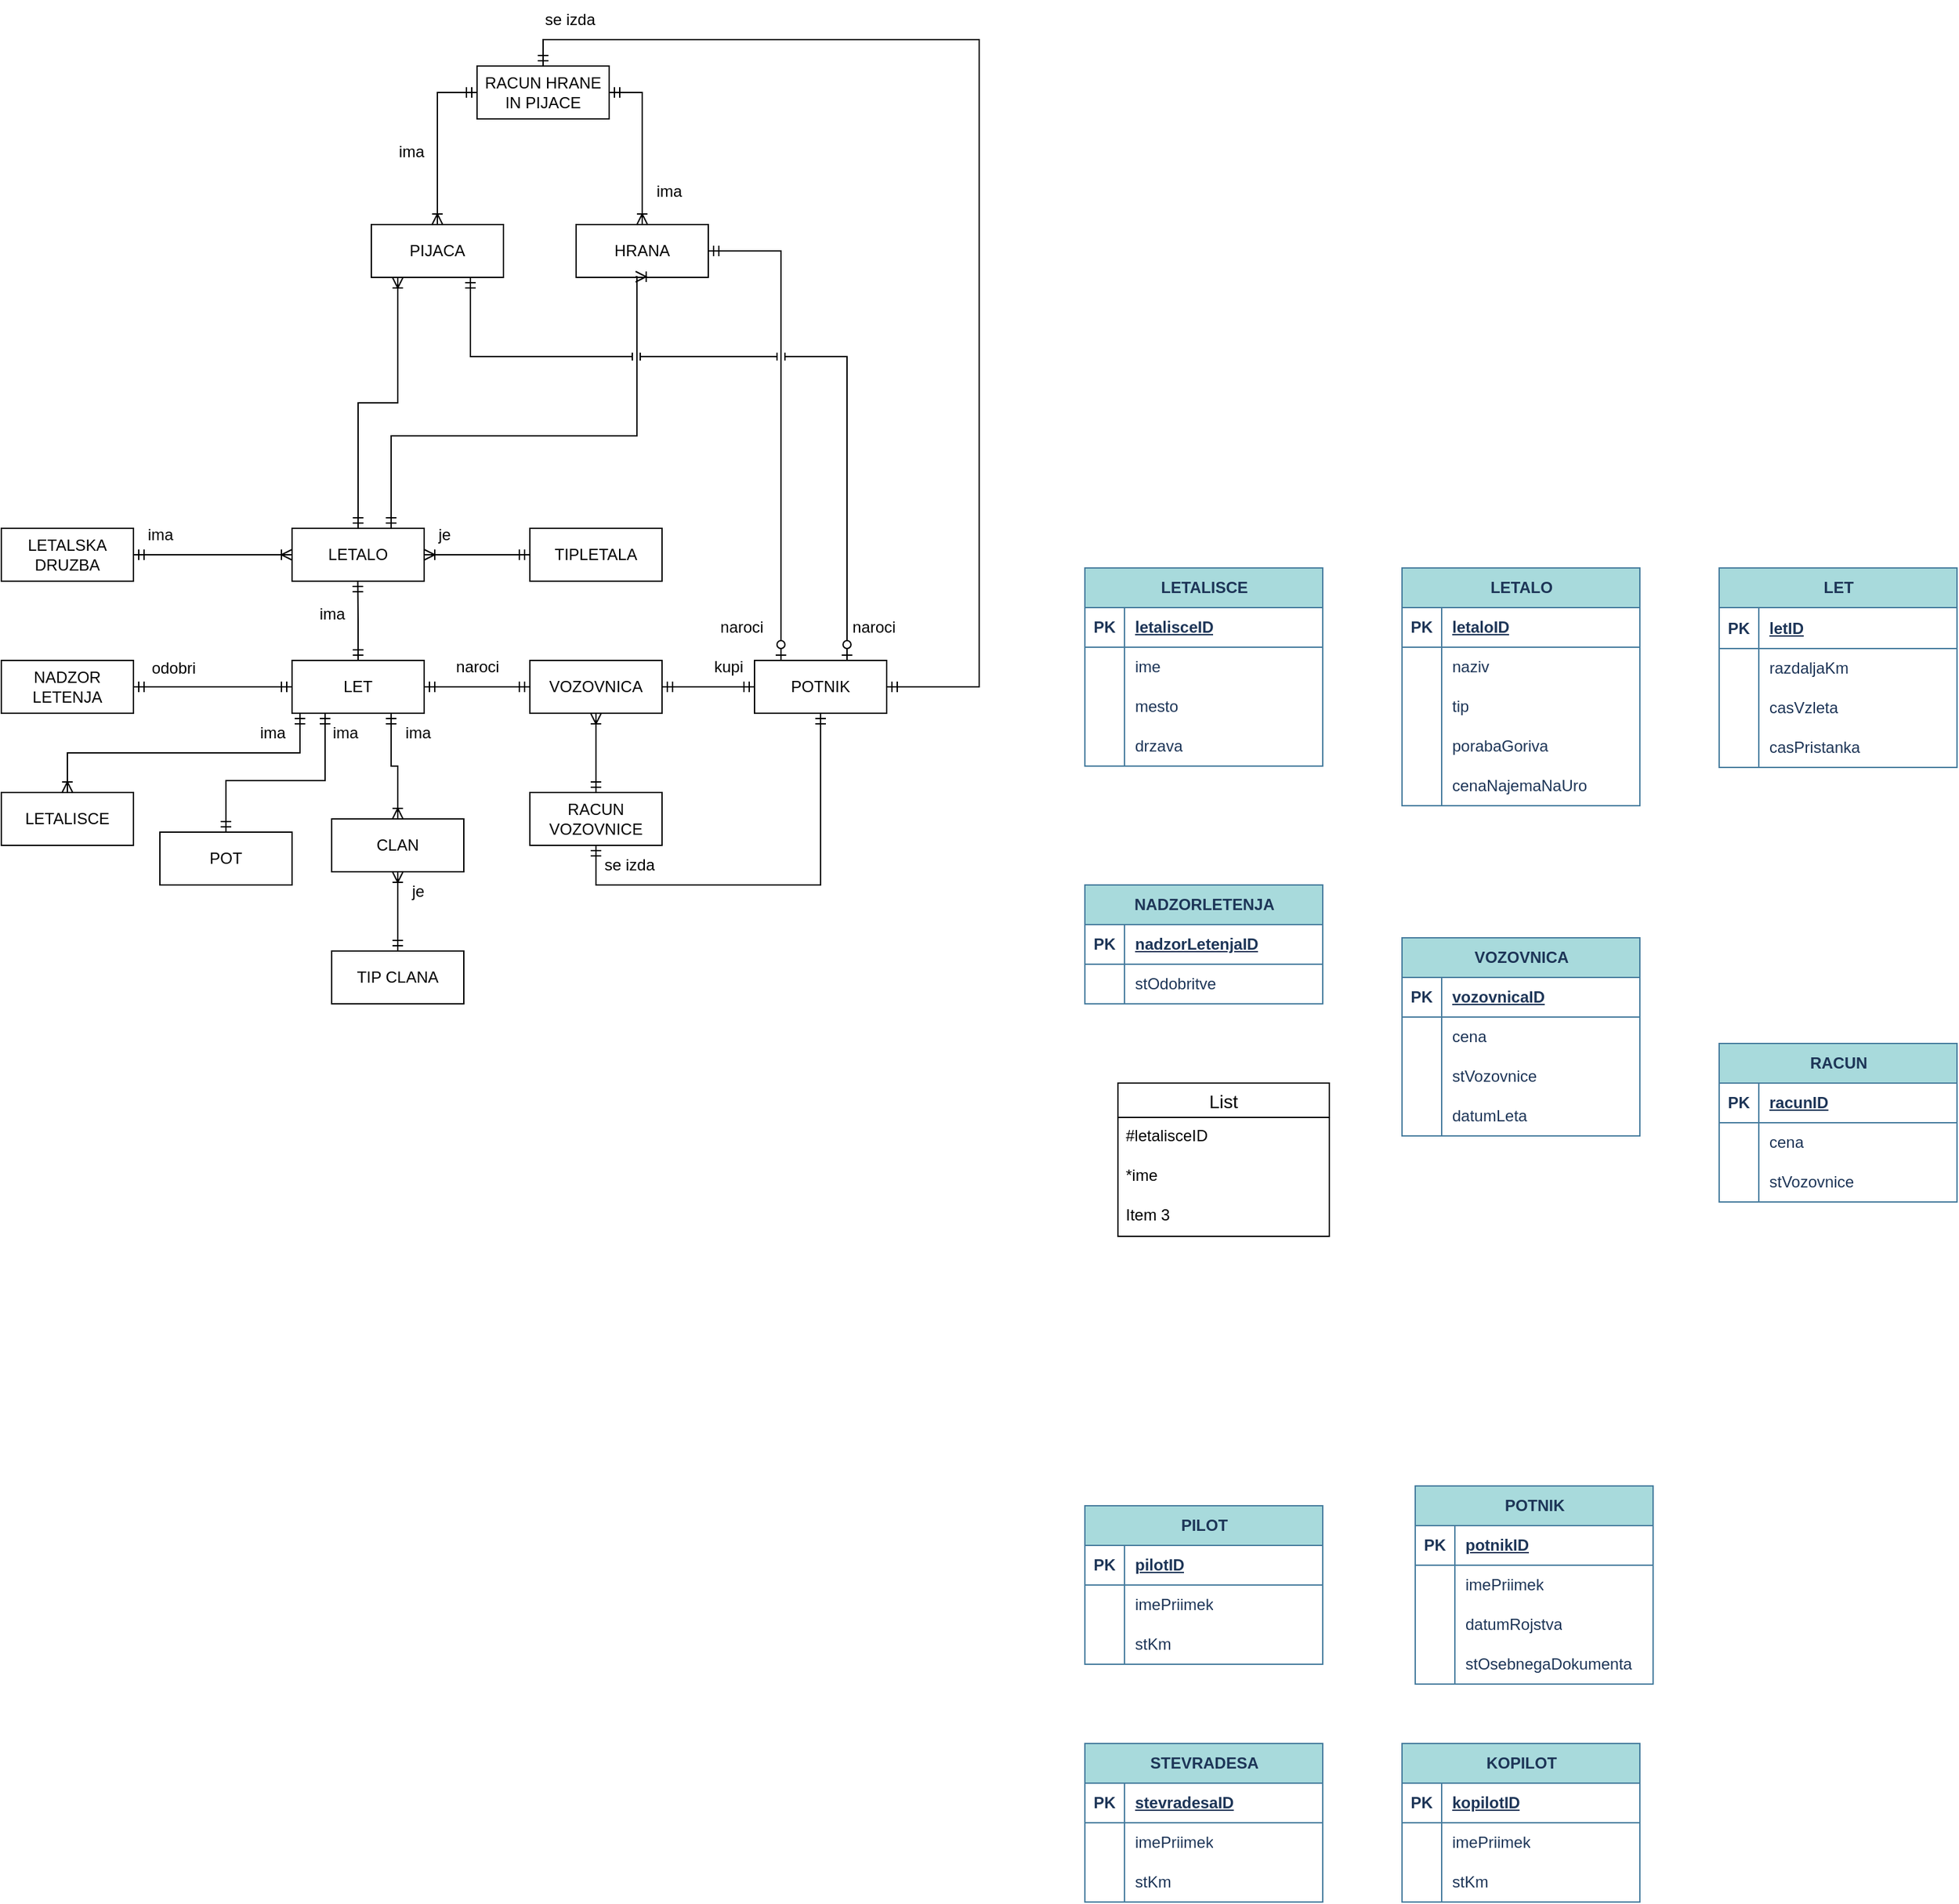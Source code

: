 <mxfile version="22.0.8" type="github">
  <diagram id="R2lEEEUBdFMjLlhIrx00" name="Page-1">
    <mxGraphModel dx="1687" dy="2004" grid="1" gridSize="10" guides="1" tooltips="1" connect="1" arrows="1" fold="1" page="1" pageScale="1" pageWidth="850" pageHeight="1100" math="0" shadow="0" extFonts="Permanent Marker^https://fonts.googleapis.com/css?family=Permanent+Marker">
      <root>
        <mxCell id="0" />
        <mxCell id="1" parent="0" />
        <mxCell id="egtI12HdHdnniE_U_lsM-28" value="POTNIK" style="shape=table;startSize=30;container=1;collapsible=1;childLayout=tableLayout;fixedRows=1;rowLines=0;fontStyle=1;align=center;resizeLast=1;html=1;rounded=0;labelBackgroundColor=none;fillColor=#A8DADC;strokeColor=#457B9D;fontColor=#1D3557;" parent="1" vertex="1">
          <mxGeometry x="1110" y="785" width="180" height="150" as="geometry" />
        </mxCell>
        <mxCell id="egtI12HdHdnniE_U_lsM-29" value="" style="shape=tableRow;horizontal=0;startSize=0;swimlaneHead=0;swimlaneBody=0;fillColor=none;collapsible=0;dropTarget=0;points=[[0,0.5],[1,0.5]];portConstraint=eastwest;top=0;left=0;right=0;bottom=1;rounded=0;labelBackgroundColor=none;strokeColor=#457B9D;fontColor=#1D3557;" parent="egtI12HdHdnniE_U_lsM-28" vertex="1">
          <mxGeometry y="30" width="180" height="30" as="geometry" />
        </mxCell>
        <mxCell id="egtI12HdHdnniE_U_lsM-30" value="PK" style="shape=partialRectangle;connectable=0;fillColor=none;top=0;left=0;bottom=0;right=0;fontStyle=1;overflow=hidden;whiteSpace=wrap;html=1;rounded=0;labelBackgroundColor=none;strokeColor=#457B9D;fontColor=#1D3557;" parent="egtI12HdHdnniE_U_lsM-29" vertex="1">
          <mxGeometry width="30" height="30" as="geometry">
            <mxRectangle width="30" height="30" as="alternateBounds" />
          </mxGeometry>
        </mxCell>
        <mxCell id="egtI12HdHdnniE_U_lsM-31" value="potnikID" style="shape=partialRectangle;connectable=0;fillColor=none;top=0;left=0;bottom=0;right=0;align=left;spacingLeft=6;fontStyle=5;overflow=hidden;whiteSpace=wrap;html=1;rounded=0;labelBackgroundColor=none;strokeColor=#457B9D;fontColor=#1D3557;" parent="egtI12HdHdnniE_U_lsM-29" vertex="1">
          <mxGeometry x="30" width="150" height="30" as="geometry">
            <mxRectangle width="150" height="30" as="alternateBounds" />
          </mxGeometry>
        </mxCell>
        <mxCell id="egtI12HdHdnniE_U_lsM-32" value="" style="shape=tableRow;horizontal=0;startSize=0;swimlaneHead=0;swimlaneBody=0;fillColor=none;collapsible=0;dropTarget=0;points=[[0,0.5],[1,0.5]];portConstraint=eastwest;top=0;left=0;right=0;bottom=0;rounded=0;labelBackgroundColor=none;strokeColor=#457B9D;fontColor=#1D3557;" parent="egtI12HdHdnniE_U_lsM-28" vertex="1">
          <mxGeometry y="60" width="180" height="30" as="geometry" />
        </mxCell>
        <mxCell id="egtI12HdHdnniE_U_lsM-33" value="" style="shape=partialRectangle;connectable=0;fillColor=none;top=0;left=0;bottom=0;right=0;editable=1;overflow=hidden;whiteSpace=wrap;html=1;rounded=0;labelBackgroundColor=none;strokeColor=#457B9D;fontColor=#1D3557;" parent="egtI12HdHdnniE_U_lsM-32" vertex="1">
          <mxGeometry width="30" height="30" as="geometry">
            <mxRectangle width="30" height="30" as="alternateBounds" />
          </mxGeometry>
        </mxCell>
        <mxCell id="egtI12HdHdnniE_U_lsM-34" value="imePriimek" style="shape=partialRectangle;connectable=0;fillColor=none;top=0;left=0;bottom=0;right=0;align=left;spacingLeft=6;overflow=hidden;whiteSpace=wrap;html=1;rounded=0;labelBackgroundColor=none;strokeColor=#457B9D;fontColor=#1D3557;" parent="egtI12HdHdnniE_U_lsM-32" vertex="1">
          <mxGeometry x="30" width="150" height="30" as="geometry">
            <mxRectangle width="150" height="30" as="alternateBounds" />
          </mxGeometry>
        </mxCell>
        <mxCell id="egtI12HdHdnniE_U_lsM-35" value="" style="shape=tableRow;horizontal=0;startSize=0;swimlaneHead=0;swimlaneBody=0;fillColor=none;collapsible=0;dropTarget=0;points=[[0,0.5],[1,0.5]];portConstraint=eastwest;top=0;left=0;right=0;bottom=0;rounded=0;labelBackgroundColor=none;strokeColor=#457B9D;fontColor=#1D3557;" parent="egtI12HdHdnniE_U_lsM-28" vertex="1">
          <mxGeometry y="90" width="180" height="30" as="geometry" />
        </mxCell>
        <mxCell id="egtI12HdHdnniE_U_lsM-36" value="" style="shape=partialRectangle;connectable=0;fillColor=none;top=0;left=0;bottom=0;right=0;editable=1;overflow=hidden;whiteSpace=wrap;html=1;rounded=0;labelBackgroundColor=none;strokeColor=#457B9D;fontColor=#1D3557;" parent="egtI12HdHdnniE_U_lsM-35" vertex="1">
          <mxGeometry width="30" height="30" as="geometry">
            <mxRectangle width="30" height="30" as="alternateBounds" />
          </mxGeometry>
        </mxCell>
        <mxCell id="egtI12HdHdnniE_U_lsM-37" value="datumRojstva" style="shape=partialRectangle;connectable=0;fillColor=none;top=0;left=0;bottom=0;right=0;align=left;spacingLeft=6;overflow=hidden;whiteSpace=wrap;html=1;rounded=0;labelBackgroundColor=none;strokeColor=#457B9D;fontColor=#1D3557;" parent="egtI12HdHdnniE_U_lsM-35" vertex="1">
          <mxGeometry x="30" width="150" height="30" as="geometry">
            <mxRectangle width="150" height="30" as="alternateBounds" />
          </mxGeometry>
        </mxCell>
        <mxCell id="egtI12HdHdnniE_U_lsM-38" value="" style="shape=tableRow;horizontal=0;startSize=0;swimlaneHead=0;swimlaneBody=0;fillColor=none;collapsible=0;dropTarget=0;points=[[0,0.5],[1,0.5]];portConstraint=eastwest;top=0;left=0;right=0;bottom=0;rounded=0;labelBackgroundColor=none;strokeColor=#457B9D;fontColor=#1D3557;" parent="egtI12HdHdnniE_U_lsM-28" vertex="1">
          <mxGeometry y="120" width="180" height="30" as="geometry" />
        </mxCell>
        <mxCell id="egtI12HdHdnniE_U_lsM-39" value="" style="shape=partialRectangle;connectable=0;fillColor=none;top=0;left=0;bottom=0;right=0;editable=1;overflow=hidden;whiteSpace=wrap;html=1;rounded=0;labelBackgroundColor=none;strokeColor=#457B9D;fontColor=#1D3557;" parent="egtI12HdHdnniE_U_lsM-38" vertex="1">
          <mxGeometry width="30" height="30" as="geometry">
            <mxRectangle width="30" height="30" as="alternateBounds" />
          </mxGeometry>
        </mxCell>
        <mxCell id="egtI12HdHdnniE_U_lsM-40" value="stOsebnegaDokumenta" style="shape=partialRectangle;connectable=0;fillColor=none;top=0;left=0;bottom=0;right=0;align=left;spacingLeft=6;overflow=hidden;whiteSpace=wrap;html=1;rounded=0;labelBackgroundColor=none;strokeColor=#457B9D;fontColor=#1D3557;" parent="egtI12HdHdnniE_U_lsM-38" vertex="1">
          <mxGeometry x="30" width="150" height="30" as="geometry">
            <mxRectangle width="150" height="30" as="alternateBounds" />
          </mxGeometry>
        </mxCell>
        <mxCell id="BORFe823QQKGaRl6IUb--1" value="LET" style="shape=table;startSize=30;container=1;collapsible=1;childLayout=tableLayout;fixedRows=1;rowLines=0;fontStyle=1;align=center;resizeLast=1;html=1;rounded=0;labelBackgroundColor=none;fillColor=#A8DADC;strokeColor=#457B9D;fontColor=#1D3557;" vertex="1" parent="1">
          <mxGeometry x="1340" y="90" width="180" height="151" as="geometry" />
        </mxCell>
        <mxCell id="BORFe823QQKGaRl6IUb--2" value="" style="shape=tableRow;horizontal=0;startSize=0;swimlaneHead=0;swimlaneBody=0;fillColor=none;collapsible=0;dropTarget=0;points=[[0,0.5],[1,0.5]];portConstraint=eastwest;top=0;left=0;right=0;bottom=1;rounded=0;labelBackgroundColor=none;strokeColor=#457B9D;fontColor=#1D3557;" vertex="1" parent="BORFe823QQKGaRl6IUb--1">
          <mxGeometry y="30" width="180" height="31" as="geometry" />
        </mxCell>
        <mxCell id="BORFe823QQKGaRl6IUb--3" value="PK" style="shape=partialRectangle;connectable=0;fillColor=none;top=0;left=0;bottom=0;right=0;fontStyle=1;overflow=hidden;whiteSpace=wrap;html=1;rounded=0;labelBackgroundColor=none;strokeColor=#457B9D;fontColor=#1D3557;" vertex="1" parent="BORFe823QQKGaRl6IUb--2">
          <mxGeometry width="30" height="31" as="geometry">
            <mxRectangle width="30" height="31" as="alternateBounds" />
          </mxGeometry>
        </mxCell>
        <mxCell id="BORFe823QQKGaRl6IUb--4" value="letID" style="shape=partialRectangle;connectable=0;fillColor=none;top=0;left=0;bottom=0;right=0;align=left;spacingLeft=6;fontStyle=5;overflow=hidden;whiteSpace=wrap;html=1;rounded=0;labelBackgroundColor=none;strokeColor=#457B9D;fontColor=#1D3557;" vertex="1" parent="BORFe823QQKGaRl6IUb--2">
          <mxGeometry x="30" width="150" height="31" as="geometry">
            <mxRectangle width="150" height="31" as="alternateBounds" />
          </mxGeometry>
        </mxCell>
        <mxCell id="BORFe823QQKGaRl6IUb--11" value="" style="shape=tableRow;horizontal=0;startSize=0;swimlaneHead=0;swimlaneBody=0;fillColor=none;collapsible=0;dropTarget=0;points=[[0,0.5],[1,0.5]];portConstraint=eastwest;top=0;left=0;right=0;bottom=0;rounded=0;labelBackgroundColor=none;strokeColor=#457B9D;fontColor=#1D3557;" vertex="1" parent="BORFe823QQKGaRl6IUb--1">
          <mxGeometry y="61" width="180" height="30" as="geometry" />
        </mxCell>
        <mxCell id="BORFe823QQKGaRl6IUb--12" value="" style="shape=partialRectangle;connectable=0;fillColor=none;top=0;left=0;bottom=0;right=0;editable=1;overflow=hidden;whiteSpace=wrap;html=1;rounded=0;labelBackgroundColor=none;strokeColor=#457B9D;fontColor=#1D3557;" vertex="1" parent="BORFe823QQKGaRl6IUb--11">
          <mxGeometry width="30" height="30" as="geometry">
            <mxRectangle width="30" height="30" as="alternateBounds" />
          </mxGeometry>
        </mxCell>
        <mxCell id="BORFe823QQKGaRl6IUb--13" value="razdaljaKm" style="shape=partialRectangle;connectable=0;fillColor=none;top=0;left=0;bottom=0;right=0;align=left;spacingLeft=6;overflow=hidden;whiteSpace=wrap;html=1;rounded=0;labelBackgroundColor=none;strokeColor=#457B9D;fontColor=#1D3557;" vertex="1" parent="BORFe823QQKGaRl6IUb--11">
          <mxGeometry x="30" width="150" height="30" as="geometry">
            <mxRectangle width="150" height="30" as="alternateBounds" />
          </mxGeometry>
        </mxCell>
        <mxCell id="BORFe823QQKGaRl6IUb--76" style="shape=tableRow;horizontal=0;startSize=0;swimlaneHead=0;swimlaneBody=0;fillColor=none;collapsible=0;dropTarget=0;points=[[0,0.5],[1,0.5]];portConstraint=eastwest;top=0;left=0;right=0;bottom=0;rounded=0;labelBackgroundColor=none;strokeColor=#457B9D;fontColor=#1D3557;" vertex="1" parent="BORFe823QQKGaRl6IUb--1">
          <mxGeometry y="91" width="180" height="30" as="geometry" />
        </mxCell>
        <mxCell id="BORFe823QQKGaRl6IUb--77" style="shape=partialRectangle;connectable=0;fillColor=none;top=0;left=0;bottom=0;right=0;editable=1;overflow=hidden;whiteSpace=wrap;html=1;rounded=0;labelBackgroundColor=none;strokeColor=#457B9D;fontColor=#1D3557;" vertex="1" parent="BORFe823QQKGaRl6IUb--76">
          <mxGeometry width="30" height="30" as="geometry">
            <mxRectangle width="30" height="30" as="alternateBounds" />
          </mxGeometry>
        </mxCell>
        <mxCell id="BORFe823QQKGaRl6IUb--78" value="casVzleta" style="shape=partialRectangle;connectable=0;fillColor=none;top=0;left=0;bottom=0;right=0;align=left;spacingLeft=6;overflow=hidden;whiteSpace=wrap;html=1;rounded=0;labelBackgroundColor=none;strokeColor=#457B9D;fontColor=#1D3557;" vertex="1" parent="BORFe823QQKGaRl6IUb--76">
          <mxGeometry x="30" width="150" height="30" as="geometry">
            <mxRectangle width="150" height="30" as="alternateBounds" />
          </mxGeometry>
        </mxCell>
        <mxCell id="BORFe823QQKGaRl6IUb--79" style="shape=tableRow;horizontal=0;startSize=0;swimlaneHead=0;swimlaneBody=0;fillColor=none;collapsible=0;dropTarget=0;points=[[0,0.5],[1,0.5]];portConstraint=eastwest;top=0;left=0;right=0;bottom=0;rounded=0;labelBackgroundColor=none;strokeColor=#457B9D;fontColor=#1D3557;" vertex="1" parent="BORFe823QQKGaRl6IUb--1">
          <mxGeometry y="121" width="180" height="30" as="geometry" />
        </mxCell>
        <mxCell id="BORFe823QQKGaRl6IUb--80" style="shape=partialRectangle;connectable=0;fillColor=none;top=0;left=0;bottom=0;right=0;editable=1;overflow=hidden;whiteSpace=wrap;html=1;rounded=0;labelBackgroundColor=none;strokeColor=#457B9D;fontColor=#1D3557;" vertex="1" parent="BORFe823QQKGaRl6IUb--79">
          <mxGeometry width="30" height="30" as="geometry">
            <mxRectangle width="30" height="30" as="alternateBounds" />
          </mxGeometry>
        </mxCell>
        <mxCell id="BORFe823QQKGaRl6IUb--81" value="casPristanka" style="shape=partialRectangle;connectable=0;fillColor=none;top=0;left=0;bottom=0;right=0;align=left;spacingLeft=6;overflow=hidden;whiteSpace=wrap;html=1;rounded=0;labelBackgroundColor=none;strokeColor=#457B9D;fontColor=#1D3557;" vertex="1" parent="BORFe823QQKGaRl6IUb--79">
          <mxGeometry x="30" width="150" height="30" as="geometry">
            <mxRectangle width="150" height="30" as="alternateBounds" />
          </mxGeometry>
        </mxCell>
        <mxCell id="BORFe823QQKGaRl6IUb--50" value="LETALO" style="shape=table;startSize=30;container=1;collapsible=1;childLayout=tableLayout;fixedRows=1;rowLines=0;fontStyle=1;align=center;resizeLast=1;html=1;rounded=0;labelBackgroundColor=none;fillColor=#A8DADC;strokeColor=#457B9D;fontColor=#1D3557;" vertex="1" parent="1">
          <mxGeometry x="1100" y="90" width="180" height="180" as="geometry" />
        </mxCell>
        <mxCell id="BORFe823QQKGaRl6IUb--51" value="" style="shape=tableRow;horizontal=0;startSize=0;swimlaneHead=0;swimlaneBody=0;fillColor=none;collapsible=0;dropTarget=0;points=[[0,0.5],[1,0.5]];portConstraint=eastwest;top=0;left=0;right=0;bottom=1;rounded=0;labelBackgroundColor=none;strokeColor=#457B9D;fontColor=#1D3557;" vertex="1" parent="BORFe823QQKGaRl6IUb--50">
          <mxGeometry y="30" width="180" height="30" as="geometry" />
        </mxCell>
        <mxCell id="BORFe823QQKGaRl6IUb--52" value="PK" style="shape=partialRectangle;connectable=0;fillColor=none;top=0;left=0;bottom=0;right=0;fontStyle=1;overflow=hidden;whiteSpace=wrap;html=1;rounded=0;labelBackgroundColor=none;strokeColor=#457B9D;fontColor=#1D3557;" vertex="1" parent="BORFe823QQKGaRl6IUb--51">
          <mxGeometry width="30" height="30" as="geometry">
            <mxRectangle width="30" height="30" as="alternateBounds" />
          </mxGeometry>
        </mxCell>
        <mxCell id="BORFe823QQKGaRl6IUb--53" value="letaloID" style="shape=partialRectangle;connectable=0;fillColor=none;top=0;left=0;bottom=0;right=0;align=left;spacingLeft=6;fontStyle=5;overflow=hidden;whiteSpace=wrap;html=1;rounded=0;labelBackgroundColor=none;strokeColor=#457B9D;fontColor=#1D3557;" vertex="1" parent="BORFe823QQKGaRl6IUb--51">
          <mxGeometry x="30" width="150" height="30" as="geometry">
            <mxRectangle width="150" height="30" as="alternateBounds" />
          </mxGeometry>
        </mxCell>
        <mxCell id="BORFe823QQKGaRl6IUb--54" value="" style="shape=tableRow;horizontal=0;startSize=0;swimlaneHead=0;swimlaneBody=0;fillColor=none;collapsible=0;dropTarget=0;points=[[0,0.5],[1,0.5]];portConstraint=eastwest;top=0;left=0;right=0;bottom=0;rounded=0;labelBackgroundColor=none;strokeColor=#457B9D;fontColor=#1D3557;" vertex="1" parent="BORFe823QQKGaRl6IUb--50">
          <mxGeometry y="60" width="180" height="30" as="geometry" />
        </mxCell>
        <mxCell id="BORFe823QQKGaRl6IUb--55" value="" style="shape=partialRectangle;connectable=0;fillColor=none;top=0;left=0;bottom=0;right=0;editable=1;overflow=hidden;whiteSpace=wrap;html=1;rounded=0;labelBackgroundColor=none;strokeColor=#457B9D;fontColor=#1D3557;" vertex="1" parent="BORFe823QQKGaRl6IUb--54">
          <mxGeometry width="30" height="30" as="geometry">
            <mxRectangle width="30" height="30" as="alternateBounds" />
          </mxGeometry>
        </mxCell>
        <mxCell id="BORFe823QQKGaRl6IUb--56" value="naziv" style="shape=partialRectangle;connectable=0;fillColor=none;top=0;left=0;bottom=0;right=0;align=left;spacingLeft=6;overflow=hidden;whiteSpace=wrap;html=1;rounded=0;labelBackgroundColor=none;strokeColor=#457B9D;fontColor=#1D3557;" vertex="1" parent="BORFe823QQKGaRl6IUb--54">
          <mxGeometry x="30" width="150" height="30" as="geometry">
            <mxRectangle width="150" height="30" as="alternateBounds" />
          </mxGeometry>
        </mxCell>
        <mxCell id="BORFe823QQKGaRl6IUb--57" value="" style="shape=tableRow;horizontal=0;startSize=0;swimlaneHead=0;swimlaneBody=0;fillColor=none;collapsible=0;dropTarget=0;points=[[0,0.5],[1,0.5]];portConstraint=eastwest;top=0;left=0;right=0;bottom=0;rounded=0;labelBackgroundColor=none;strokeColor=#457B9D;fontColor=#1D3557;" vertex="1" parent="BORFe823QQKGaRl6IUb--50">
          <mxGeometry y="90" width="180" height="30" as="geometry" />
        </mxCell>
        <mxCell id="BORFe823QQKGaRl6IUb--58" value="" style="shape=partialRectangle;connectable=0;fillColor=none;top=0;left=0;bottom=0;right=0;editable=1;overflow=hidden;whiteSpace=wrap;html=1;rounded=0;labelBackgroundColor=none;strokeColor=#457B9D;fontColor=#1D3557;" vertex="1" parent="BORFe823QQKGaRl6IUb--57">
          <mxGeometry width="30" height="30" as="geometry">
            <mxRectangle width="30" height="30" as="alternateBounds" />
          </mxGeometry>
        </mxCell>
        <mxCell id="BORFe823QQKGaRl6IUb--59" value="tip" style="shape=partialRectangle;connectable=0;fillColor=none;top=0;left=0;bottom=0;right=0;align=left;spacingLeft=6;overflow=hidden;whiteSpace=wrap;html=1;rounded=0;labelBackgroundColor=none;strokeColor=#457B9D;fontColor=#1D3557;" vertex="1" parent="BORFe823QQKGaRl6IUb--57">
          <mxGeometry x="30" width="150" height="30" as="geometry">
            <mxRectangle width="150" height="30" as="alternateBounds" />
          </mxGeometry>
        </mxCell>
        <mxCell id="BORFe823QQKGaRl6IUb--60" value="" style="shape=tableRow;horizontal=0;startSize=0;swimlaneHead=0;swimlaneBody=0;fillColor=none;collapsible=0;dropTarget=0;points=[[0,0.5],[1,0.5]];portConstraint=eastwest;top=0;left=0;right=0;bottom=0;rounded=0;labelBackgroundColor=none;strokeColor=#457B9D;fontColor=#1D3557;" vertex="1" parent="BORFe823QQKGaRl6IUb--50">
          <mxGeometry y="120" width="180" height="30" as="geometry" />
        </mxCell>
        <mxCell id="BORFe823QQKGaRl6IUb--61" value="" style="shape=partialRectangle;connectable=0;fillColor=none;top=0;left=0;bottom=0;right=0;editable=1;overflow=hidden;whiteSpace=wrap;html=1;rounded=0;labelBackgroundColor=none;strokeColor=#457B9D;fontColor=#1D3557;" vertex="1" parent="BORFe823QQKGaRl6IUb--60">
          <mxGeometry width="30" height="30" as="geometry">
            <mxRectangle width="30" height="30" as="alternateBounds" />
          </mxGeometry>
        </mxCell>
        <mxCell id="BORFe823QQKGaRl6IUb--62" value="porabaGoriva" style="shape=partialRectangle;connectable=0;fillColor=none;top=0;left=0;bottom=0;right=0;align=left;spacingLeft=6;overflow=hidden;whiteSpace=wrap;html=1;rounded=0;labelBackgroundColor=none;strokeColor=#457B9D;fontColor=#1D3557;" vertex="1" parent="BORFe823QQKGaRl6IUb--60">
          <mxGeometry x="30" width="150" height="30" as="geometry">
            <mxRectangle width="150" height="30" as="alternateBounds" />
          </mxGeometry>
        </mxCell>
        <mxCell id="BORFe823QQKGaRl6IUb--101" style="shape=tableRow;horizontal=0;startSize=0;swimlaneHead=0;swimlaneBody=0;fillColor=none;collapsible=0;dropTarget=0;points=[[0,0.5],[1,0.5]];portConstraint=eastwest;top=0;left=0;right=0;bottom=0;rounded=0;labelBackgroundColor=none;strokeColor=#457B9D;fontColor=#1D3557;" vertex="1" parent="BORFe823QQKGaRl6IUb--50">
          <mxGeometry y="150" width="180" height="30" as="geometry" />
        </mxCell>
        <mxCell id="BORFe823QQKGaRl6IUb--102" style="shape=partialRectangle;connectable=0;fillColor=none;top=0;left=0;bottom=0;right=0;editable=1;overflow=hidden;whiteSpace=wrap;html=1;rounded=0;labelBackgroundColor=none;strokeColor=#457B9D;fontColor=#1D3557;" vertex="1" parent="BORFe823QQKGaRl6IUb--101">
          <mxGeometry width="30" height="30" as="geometry">
            <mxRectangle width="30" height="30" as="alternateBounds" />
          </mxGeometry>
        </mxCell>
        <mxCell id="BORFe823QQKGaRl6IUb--103" value="cenaNajemaNaUro" style="shape=partialRectangle;connectable=0;fillColor=none;top=0;left=0;bottom=0;right=0;align=left;spacingLeft=6;overflow=hidden;whiteSpace=wrap;html=1;rounded=0;labelBackgroundColor=none;strokeColor=#457B9D;fontColor=#1D3557;" vertex="1" parent="BORFe823QQKGaRl6IUb--101">
          <mxGeometry x="30" width="150" height="30" as="geometry">
            <mxRectangle width="150" height="30" as="alternateBounds" />
          </mxGeometry>
        </mxCell>
        <mxCell id="BORFe823QQKGaRl6IUb--123" value="PILOT" style="shape=table;startSize=30;container=1;collapsible=1;childLayout=tableLayout;fixedRows=1;rowLines=0;fontStyle=1;align=center;resizeLast=1;html=1;rounded=0;labelBackgroundColor=none;fillColor=#A8DADC;strokeColor=#457B9D;fontColor=#1D3557;" vertex="1" parent="1">
          <mxGeometry x="860" y="800" width="180" height="120" as="geometry" />
        </mxCell>
        <mxCell id="BORFe823QQKGaRl6IUb--124" value="" style="shape=tableRow;horizontal=0;startSize=0;swimlaneHead=0;swimlaneBody=0;fillColor=none;collapsible=0;dropTarget=0;points=[[0,0.5],[1,0.5]];portConstraint=eastwest;top=0;left=0;right=0;bottom=1;rounded=0;labelBackgroundColor=none;strokeColor=#457B9D;fontColor=#1D3557;" vertex="1" parent="BORFe823QQKGaRl6IUb--123">
          <mxGeometry y="30" width="180" height="30" as="geometry" />
        </mxCell>
        <mxCell id="BORFe823QQKGaRl6IUb--125" value="PK" style="shape=partialRectangle;connectable=0;fillColor=none;top=0;left=0;bottom=0;right=0;fontStyle=1;overflow=hidden;whiteSpace=wrap;html=1;rounded=0;labelBackgroundColor=none;strokeColor=#457B9D;fontColor=#1D3557;" vertex="1" parent="BORFe823QQKGaRl6IUb--124">
          <mxGeometry width="30" height="30" as="geometry">
            <mxRectangle width="30" height="30" as="alternateBounds" />
          </mxGeometry>
        </mxCell>
        <mxCell id="BORFe823QQKGaRl6IUb--126" value="pilotID" style="shape=partialRectangle;connectable=0;fillColor=none;top=0;left=0;bottom=0;right=0;align=left;spacingLeft=6;fontStyle=5;overflow=hidden;whiteSpace=wrap;html=1;rounded=0;labelBackgroundColor=none;strokeColor=#457B9D;fontColor=#1D3557;" vertex="1" parent="BORFe823QQKGaRl6IUb--124">
          <mxGeometry x="30" width="150" height="30" as="geometry">
            <mxRectangle width="150" height="30" as="alternateBounds" />
          </mxGeometry>
        </mxCell>
        <mxCell id="BORFe823QQKGaRl6IUb--130" value="" style="shape=tableRow;horizontal=0;startSize=0;swimlaneHead=0;swimlaneBody=0;fillColor=none;collapsible=0;dropTarget=0;points=[[0,0.5],[1,0.5]];portConstraint=eastwest;top=0;left=0;right=0;bottom=0;rounded=0;labelBackgroundColor=none;strokeColor=#457B9D;fontColor=#1D3557;" vertex="1" parent="BORFe823QQKGaRl6IUb--123">
          <mxGeometry y="60" width="180" height="30" as="geometry" />
        </mxCell>
        <mxCell id="BORFe823QQKGaRl6IUb--131" value="" style="shape=partialRectangle;connectable=0;fillColor=none;top=0;left=0;bottom=0;right=0;editable=1;overflow=hidden;whiteSpace=wrap;html=1;rounded=0;labelBackgroundColor=none;strokeColor=#457B9D;fontColor=#1D3557;" vertex="1" parent="BORFe823QQKGaRl6IUb--130">
          <mxGeometry width="30" height="30" as="geometry">
            <mxRectangle width="30" height="30" as="alternateBounds" />
          </mxGeometry>
        </mxCell>
        <mxCell id="BORFe823QQKGaRl6IUb--132" value="imePriimek" style="shape=partialRectangle;connectable=0;fillColor=none;top=0;left=0;bottom=0;right=0;align=left;spacingLeft=6;overflow=hidden;whiteSpace=wrap;html=1;rounded=0;labelBackgroundColor=none;strokeColor=#457B9D;fontColor=#1D3557;" vertex="1" parent="BORFe823QQKGaRl6IUb--130">
          <mxGeometry x="30" width="150" height="30" as="geometry">
            <mxRectangle width="150" height="30" as="alternateBounds" />
          </mxGeometry>
        </mxCell>
        <mxCell id="BORFe823QQKGaRl6IUb--133" value="" style="shape=tableRow;horizontal=0;startSize=0;swimlaneHead=0;swimlaneBody=0;fillColor=none;collapsible=0;dropTarget=0;points=[[0,0.5],[1,0.5]];portConstraint=eastwest;top=0;left=0;right=0;bottom=0;rounded=0;labelBackgroundColor=none;strokeColor=#457B9D;fontColor=#1D3557;" vertex="1" parent="BORFe823QQKGaRl6IUb--123">
          <mxGeometry y="90" width="180" height="30" as="geometry" />
        </mxCell>
        <mxCell id="BORFe823QQKGaRl6IUb--134" value="" style="shape=partialRectangle;connectable=0;fillColor=none;top=0;left=0;bottom=0;right=0;editable=1;overflow=hidden;whiteSpace=wrap;html=1;rounded=0;labelBackgroundColor=none;strokeColor=#457B9D;fontColor=#1D3557;" vertex="1" parent="BORFe823QQKGaRl6IUb--133">
          <mxGeometry width="30" height="30" as="geometry">
            <mxRectangle width="30" height="30" as="alternateBounds" />
          </mxGeometry>
        </mxCell>
        <mxCell id="BORFe823QQKGaRl6IUb--135" value="stKm" style="shape=partialRectangle;connectable=0;fillColor=none;top=0;left=0;bottom=0;right=0;align=left;spacingLeft=6;overflow=hidden;whiteSpace=wrap;html=1;rounded=0;labelBackgroundColor=none;strokeColor=#457B9D;fontColor=#1D3557;" vertex="1" parent="BORFe823QQKGaRl6IUb--133">
          <mxGeometry x="30" width="150" height="30" as="geometry">
            <mxRectangle width="150" height="30" as="alternateBounds" />
          </mxGeometry>
        </mxCell>
        <mxCell id="BORFe823QQKGaRl6IUb--152" value="LETALISCE" style="shape=table;startSize=30;container=1;collapsible=1;childLayout=tableLayout;fixedRows=1;rowLines=0;fontStyle=1;align=center;resizeLast=1;html=1;rounded=0;labelBackgroundColor=none;fillColor=#A8DADC;strokeColor=#457B9D;fontColor=#1D3557;" vertex="1" parent="1">
          <mxGeometry x="860" y="90" width="180" height="150" as="geometry" />
        </mxCell>
        <mxCell id="BORFe823QQKGaRl6IUb--153" value="" style="shape=tableRow;horizontal=0;startSize=0;swimlaneHead=0;swimlaneBody=0;fillColor=none;collapsible=0;dropTarget=0;points=[[0,0.5],[1,0.5]];portConstraint=eastwest;top=0;left=0;right=0;bottom=1;rounded=0;labelBackgroundColor=none;strokeColor=#457B9D;fontColor=#1D3557;" vertex="1" parent="BORFe823QQKGaRl6IUb--152">
          <mxGeometry y="30" width="180" height="30" as="geometry" />
        </mxCell>
        <mxCell id="BORFe823QQKGaRl6IUb--154" value="PK" style="shape=partialRectangle;connectable=0;fillColor=none;top=0;left=0;bottom=0;right=0;fontStyle=1;overflow=hidden;whiteSpace=wrap;html=1;rounded=0;labelBackgroundColor=none;strokeColor=#457B9D;fontColor=#1D3557;" vertex="1" parent="BORFe823QQKGaRl6IUb--153">
          <mxGeometry width="30" height="30" as="geometry">
            <mxRectangle width="30" height="30" as="alternateBounds" />
          </mxGeometry>
        </mxCell>
        <mxCell id="BORFe823QQKGaRl6IUb--155" value="letalisceID" style="shape=partialRectangle;connectable=0;fillColor=none;top=0;left=0;bottom=0;right=0;align=left;spacingLeft=6;fontStyle=5;overflow=hidden;whiteSpace=wrap;html=1;rounded=0;labelBackgroundColor=none;strokeColor=#457B9D;fontColor=#1D3557;" vertex="1" parent="BORFe823QQKGaRl6IUb--153">
          <mxGeometry x="30" width="150" height="30" as="geometry">
            <mxRectangle width="150" height="30" as="alternateBounds" />
          </mxGeometry>
        </mxCell>
        <mxCell id="BORFe823QQKGaRl6IUb--156" style="shape=tableRow;horizontal=0;startSize=0;swimlaneHead=0;swimlaneBody=0;fillColor=none;collapsible=0;dropTarget=0;points=[[0,0.5],[1,0.5]];portConstraint=eastwest;top=0;left=0;right=0;bottom=0;rounded=0;labelBackgroundColor=none;strokeColor=#457B9D;fontColor=#1D3557;" vertex="1" parent="BORFe823QQKGaRl6IUb--152">
          <mxGeometry y="60" width="180" height="30" as="geometry" />
        </mxCell>
        <mxCell id="BORFe823QQKGaRl6IUb--157" value="" style="shape=partialRectangle;connectable=0;fillColor=none;top=0;left=0;bottom=0;right=0;editable=1;overflow=hidden;whiteSpace=wrap;html=1;rounded=0;labelBackgroundColor=none;strokeColor=#457B9D;fontColor=#1D3557;" vertex="1" parent="BORFe823QQKGaRl6IUb--156">
          <mxGeometry width="30" height="30" as="geometry">
            <mxRectangle width="30" height="30" as="alternateBounds" />
          </mxGeometry>
        </mxCell>
        <mxCell id="BORFe823QQKGaRl6IUb--158" value="ime" style="shape=partialRectangle;connectable=0;fillColor=none;top=0;left=0;bottom=0;right=0;align=left;spacingLeft=6;overflow=hidden;whiteSpace=wrap;html=1;rounded=0;labelBackgroundColor=none;strokeColor=#457B9D;fontColor=#1D3557;" vertex="1" parent="BORFe823QQKGaRl6IUb--156">
          <mxGeometry x="30" width="150" height="30" as="geometry">
            <mxRectangle width="150" height="30" as="alternateBounds" />
          </mxGeometry>
        </mxCell>
        <mxCell id="BORFe823QQKGaRl6IUb--159" value="" style="shape=tableRow;horizontal=0;startSize=0;swimlaneHead=0;swimlaneBody=0;fillColor=none;collapsible=0;dropTarget=0;points=[[0,0.5],[1,0.5]];portConstraint=eastwest;top=0;left=0;right=0;bottom=0;rounded=0;labelBackgroundColor=none;strokeColor=#457B9D;fontColor=#1D3557;" vertex="1" parent="BORFe823QQKGaRl6IUb--152">
          <mxGeometry y="90" width="180" height="30" as="geometry" />
        </mxCell>
        <mxCell id="BORFe823QQKGaRl6IUb--160" value="" style="shape=partialRectangle;connectable=0;fillColor=none;top=0;left=0;bottom=0;right=0;editable=1;overflow=hidden;whiteSpace=wrap;html=1;rounded=0;labelBackgroundColor=none;strokeColor=#457B9D;fontColor=#1D3557;" vertex="1" parent="BORFe823QQKGaRl6IUb--159">
          <mxGeometry width="30" height="30" as="geometry">
            <mxRectangle width="30" height="30" as="alternateBounds" />
          </mxGeometry>
        </mxCell>
        <mxCell id="BORFe823QQKGaRl6IUb--161" value="mesto" style="shape=partialRectangle;connectable=0;fillColor=none;top=0;left=0;bottom=0;right=0;align=left;spacingLeft=6;overflow=hidden;whiteSpace=wrap;html=1;rounded=0;labelBackgroundColor=none;strokeColor=#457B9D;fontColor=#1D3557;" vertex="1" parent="BORFe823QQKGaRl6IUb--159">
          <mxGeometry x="30" width="150" height="30" as="geometry">
            <mxRectangle width="150" height="30" as="alternateBounds" />
          </mxGeometry>
        </mxCell>
        <mxCell id="BORFe823QQKGaRl6IUb--162" value="" style="shape=tableRow;horizontal=0;startSize=0;swimlaneHead=0;swimlaneBody=0;fillColor=none;collapsible=0;dropTarget=0;points=[[0,0.5],[1,0.5]];portConstraint=eastwest;top=0;left=0;right=0;bottom=0;rounded=0;labelBackgroundColor=none;strokeColor=#457B9D;fontColor=#1D3557;" vertex="1" parent="BORFe823QQKGaRl6IUb--152">
          <mxGeometry y="120" width="180" height="30" as="geometry" />
        </mxCell>
        <mxCell id="BORFe823QQKGaRl6IUb--163" value="" style="shape=partialRectangle;connectable=0;fillColor=none;top=0;left=0;bottom=0;right=0;editable=1;overflow=hidden;whiteSpace=wrap;html=1;rounded=0;labelBackgroundColor=none;strokeColor=#457B9D;fontColor=#1D3557;" vertex="1" parent="BORFe823QQKGaRl6IUb--162">
          <mxGeometry width="30" height="30" as="geometry">
            <mxRectangle width="30" height="30" as="alternateBounds" />
          </mxGeometry>
        </mxCell>
        <mxCell id="BORFe823QQKGaRl6IUb--164" value="drzava" style="shape=partialRectangle;connectable=0;fillColor=none;top=0;left=0;bottom=0;right=0;align=left;spacingLeft=6;overflow=hidden;whiteSpace=wrap;html=1;rounded=0;labelBackgroundColor=none;strokeColor=#457B9D;fontColor=#1D3557;" vertex="1" parent="BORFe823QQKGaRl6IUb--162">
          <mxGeometry x="30" width="150" height="30" as="geometry">
            <mxRectangle width="150" height="30" as="alternateBounds" />
          </mxGeometry>
        </mxCell>
        <mxCell id="BORFe823QQKGaRl6IUb--165" value="STEVRADESA" style="shape=table;startSize=30;container=1;collapsible=1;childLayout=tableLayout;fixedRows=1;rowLines=0;fontStyle=1;align=center;resizeLast=1;html=1;rounded=0;labelBackgroundColor=none;fillColor=#A8DADC;strokeColor=#457B9D;fontColor=#1D3557;" vertex="1" parent="1">
          <mxGeometry x="860" y="980" width="180" height="120" as="geometry" />
        </mxCell>
        <mxCell id="BORFe823QQKGaRl6IUb--166" value="" style="shape=tableRow;horizontal=0;startSize=0;swimlaneHead=0;swimlaneBody=0;fillColor=none;collapsible=0;dropTarget=0;points=[[0,0.5],[1,0.5]];portConstraint=eastwest;top=0;left=0;right=0;bottom=1;rounded=0;labelBackgroundColor=none;strokeColor=#457B9D;fontColor=#1D3557;" vertex="1" parent="BORFe823QQKGaRl6IUb--165">
          <mxGeometry y="30" width="180" height="30" as="geometry" />
        </mxCell>
        <mxCell id="BORFe823QQKGaRl6IUb--167" value="PK" style="shape=partialRectangle;connectable=0;fillColor=none;top=0;left=0;bottom=0;right=0;fontStyle=1;overflow=hidden;whiteSpace=wrap;html=1;rounded=0;labelBackgroundColor=none;strokeColor=#457B9D;fontColor=#1D3557;" vertex="1" parent="BORFe823QQKGaRl6IUb--166">
          <mxGeometry width="30" height="30" as="geometry">
            <mxRectangle width="30" height="30" as="alternateBounds" />
          </mxGeometry>
        </mxCell>
        <mxCell id="BORFe823QQKGaRl6IUb--168" value="stevradesaID" style="shape=partialRectangle;connectable=0;fillColor=none;top=0;left=0;bottom=0;right=0;align=left;spacingLeft=6;fontStyle=5;overflow=hidden;whiteSpace=wrap;html=1;rounded=0;labelBackgroundColor=none;strokeColor=#457B9D;fontColor=#1D3557;" vertex="1" parent="BORFe823QQKGaRl6IUb--166">
          <mxGeometry x="30" width="150" height="30" as="geometry">
            <mxRectangle width="150" height="30" as="alternateBounds" />
          </mxGeometry>
        </mxCell>
        <mxCell id="BORFe823QQKGaRl6IUb--172" value="" style="shape=tableRow;horizontal=0;startSize=0;swimlaneHead=0;swimlaneBody=0;fillColor=none;collapsible=0;dropTarget=0;points=[[0,0.5],[1,0.5]];portConstraint=eastwest;top=0;left=0;right=0;bottom=0;rounded=0;labelBackgroundColor=none;strokeColor=#457B9D;fontColor=#1D3557;" vertex="1" parent="BORFe823QQKGaRl6IUb--165">
          <mxGeometry y="60" width="180" height="30" as="geometry" />
        </mxCell>
        <mxCell id="BORFe823QQKGaRl6IUb--173" value="" style="shape=partialRectangle;connectable=0;fillColor=none;top=0;left=0;bottom=0;right=0;editable=1;overflow=hidden;whiteSpace=wrap;html=1;rounded=0;labelBackgroundColor=none;strokeColor=#457B9D;fontColor=#1D3557;" vertex="1" parent="BORFe823QQKGaRl6IUb--172">
          <mxGeometry width="30" height="30" as="geometry">
            <mxRectangle width="30" height="30" as="alternateBounds" />
          </mxGeometry>
        </mxCell>
        <mxCell id="BORFe823QQKGaRl6IUb--174" value="imePriimek" style="shape=partialRectangle;connectable=0;fillColor=none;top=0;left=0;bottom=0;right=0;align=left;spacingLeft=6;overflow=hidden;whiteSpace=wrap;html=1;rounded=0;labelBackgroundColor=none;strokeColor=#457B9D;fontColor=#1D3557;" vertex="1" parent="BORFe823QQKGaRl6IUb--172">
          <mxGeometry x="30" width="150" height="30" as="geometry">
            <mxRectangle width="150" height="30" as="alternateBounds" />
          </mxGeometry>
        </mxCell>
        <mxCell id="BORFe823QQKGaRl6IUb--175" value="" style="shape=tableRow;horizontal=0;startSize=0;swimlaneHead=0;swimlaneBody=0;fillColor=none;collapsible=0;dropTarget=0;points=[[0,0.5],[1,0.5]];portConstraint=eastwest;top=0;left=0;right=0;bottom=0;rounded=0;labelBackgroundColor=none;strokeColor=#457B9D;fontColor=#1D3557;" vertex="1" parent="BORFe823QQKGaRl6IUb--165">
          <mxGeometry y="90" width="180" height="30" as="geometry" />
        </mxCell>
        <mxCell id="BORFe823QQKGaRl6IUb--176" value="" style="shape=partialRectangle;connectable=0;fillColor=none;top=0;left=0;bottom=0;right=0;editable=1;overflow=hidden;whiteSpace=wrap;html=1;rounded=0;labelBackgroundColor=none;strokeColor=#457B9D;fontColor=#1D3557;" vertex="1" parent="BORFe823QQKGaRl6IUb--175">
          <mxGeometry width="30" height="30" as="geometry">
            <mxRectangle width="30" height="30" as="alternateBounds" />
          </mxGeometry>
        </mxCell>
        <mxCell id="BORFe823QQKGaRl6IUb--177" value="stKm" style="shape=partialRectangle;connectable=0;fillColor=none;top=0;left=0;bottom=0;right=0;align=left;spacingLeft=6;overflow=hidden;whiteSpace=wrap;html=1;rounded=0;labelBackgroundColor=none;strokeColor=#457B9D;fontColor=#1D3557;" vertex="1" parent="BORFe823QQKGaRl6IUb--175">
          <mxGeometry x="30" width="150" height="30" as="geometry">
            <mxRectangle width="150" height="30" as="alternateBounds" />
          </mxGeometry>
        </mxCell>
        <mxCell id="BORFe823QQKGaRl6IUb--178" value="KOPILOT" style="shape=table;startSize=30;container=1;collapsible=1;childLayout=tableLayout;fixedRows=1;rowLines=0;fontStyle=1;align=center;resizeLast=1;html=1;rounded=0;labelBackgroundColor=none;fillColor=#A8DADC;strokeColor=#457B9D;fontColor=#1D3557;" vertex="1" parent="1">
          <mxGeometry x="1100" y="980" width="180" height="120" as="geometry" />
        </mxCell>
        <mxCell id="BORFe823QQKGaRl6IUb--179" value="" style="shape=tableRow;horizontal=0;startSize=0;swimlaneHead=0;swimlaneBody=0;fillColor=none;collapsible=0;dropTarget=0;points=[[0,0.5],[1,0.5]];portConstraint=eastwest;top=0;left=0;right=0;bottom=1;rounded=0;labelBackgroundColor=none;strokeColor=#457B9D;fontColor=#1D3557;" vertex="1" parent="BORFe823QQKGaRl6IUb--178">
          <mxGeometry y="30" width="180" height="30" as="geometry" />
        </mxCell>
        <mxCell id="BORFe823QQKGaRl6IUb--180" value="PK" style="shape=partialRectangle;connectable=0;fillColor=none;top=0;left=0;bottom=0;right=0;fontStyle=1;overflow=hidden;whiteSpace=wrap;html=1;rounded=0;labelBackgroundColor=none;strokeColor=#457B9D;fontColor=#1D3557;" vertex="1" parent="BORFe823QQKGaRl6IUb--179">
          <mxGeometry width="30" height="30" as="geometry">
            <mxRectangle width="30" height="30" as="alternateBounds" />
          </mxGeometry>
        </mxCell>
        <mxCell id="BORFe823QQKGaRl6IUb--181" value="kopilotID" style="shape=partialRectangle;connectable=0;fillColor=none;top=0;left=0;bottom=0;right=0;align=left;spacingLeft=6;fontStyle=5;overflow=hidden;whiteSpace=wrap;html=1;rounded=0;labelBackgroundColor=none;strokeColor=#457B9D;fontColor=#1D3557;" vertex="1" parent="BORFe823QQKGaRl6IUb--179">
          <mxGeometry x="30" width="150" height="30" as="geometry">
            <mxRectangle width="150" height="30" as="alternateBounds" />
          </mxGeometry>
        </mxCell>
        <mxCell id="BORFe823QQKGaRl6IUb--185" value="" style="shape=tableRow;horizontal=0;startSize=0;swimlaneHead=0;swimlaneBody=0;fillColor=none;collapsible=0;dropTarget=0;points=[[0,0.5],[1,0.5]];portConstraint=eastwest;top=0;left=0;right=0;bottom=0;rounded=0;labelBackgroundColor=none;strokeColor=#457B9D;fontColor=#1D3557;" vertex="1" parent="BORFe823QQKGaRl6IUb--178">
          <mxGeometry y="60" width="180" height="30" as="geometry" />
        </mxCell>
        <mxCell id="BORFe823QQKGaRl6IUb--186" value="" style="shape=partialRectangle;connectable=0;fillColor=none;top=0;left=0;bottom=0;right=0;editable=1;overflow=hidden;whiteSpace=wrap;html=1;rounded=0;labelBackgroundColor=none;strokeColor=#457B9D;fontColor=#1D3557;" vertex="1" parent="BORFe823QQKGaRl6IUb--185">
          <mxGeometry width="30" height="30" as="geometry">
            <mxRectangle width="30" height="30" as="alternateBounds" />
          </mxGeometry>
        </mxCell>
        <mxCell id="BORFe823QQKGaRl6IUb--187" value="imePriimek" style="shape=partialRectangle;connectable=0;fillColor=none;top=0;left=0;bottom=0;right=0;align=left;spacingLeft=6;overflow=hidden;whiteSpace=wrap;html=1;rounded=0;labelBackgroundColor=none;strokeColor=#457B9D;fontColor=#1D3557;" vertex="1" parent="BORFe823QQKGaRl6IUb--185">
          <mxGeometry x="30" width="150" height="30" as="geometry">
            <mxRectangle width="150" height="30" as="alternateBounds" />
          </mxGeometry>
        </mxCell>
        <mxCell id="BORFe823QQKGaRl6IUb--188" value="" style="shape=tableRow;horizontal=0;startSize=0;swimlaneHead=0;swimlaneBody=0;fillColor=none;collapsible=0;dropTarget=0;points=[[0,0.5],[1,0.5]];portConstraint=eastwest;top=0;left=0;right=0;bottom=0;rounded=0;labelBackgroundColor=none;strokeColor=#457B9D;fontColor=#1D3557;" vertex="1" parent="BORFe823QQKGaRl6IUb--178">
          <mxGeometry y="90" width="180" height="30" as="geometry" />
        </mxCell>
        <mxCell id="BORFe823QQKGaRl6IUb--189" value="" style="shape=partialRectangle;connectable=0;fillColor=none;top=0;left=0;bottom=0;right=0;editable=1;overflow=hidden;whiteSpace=wrap;html=1;rounded=0;labelBackgroundColor=none;strokeColor=#457B9D;fontColor=#1D3557;" vertex="1" parent="BORFe823QQKGaRl6IUb--188">
          <mxGeometry width="30" height="30" as="geometry">
            <mxRectangle width="30" height="30" as="alternateBounds" />
          </mxGeometry>
        </mxCell>
        <mxCell id="BORFe823QQKGaRl6IUb--190" value="stKm" style="shape=partialRectangle;connectable=0;fillColor=none;top=0;left=0;bottom=0;right=0;align=left;spacingLeft=6;overflow=hidden;whiteSpace=wrap;html=1;rounded=0;labelBackgroundColor=none;strokeColor=#457B9D;fontColor=#1D3557;" vertex="1" parent="BORFe823QQKGaRl6IUb--188">
          <mxGeometry x="30" width="150" height="30" as="geometry">
            <mxRectangle width="150" height="30" as="alternateBounds" />
          </mxGeometry>
        </mxCell>
        <mxCell id="BORFe823QQKGaRl6IUb--194" value="NADZORLETENJA" style="shape=table;startSize=30;container=1;collapsible=1;childLayout=tableLayout;fixedRows=1;rowLines=0;fontStyle=1;align=center;resizeLast=1;html=1;rounded=0;labelBackgroundColor=none;fillColor=#A8DADC;strokeColor=#457B9D;fontColor=#1D3557;" vertex="1" parent="1">
          <mxGeometry x="860" y="330" width="180" height="90" as="geometry" />
        </mxCell>
        <mxCell id="BORFe823QQKGaRl6IUb--195" value="" style="shape=tableRow;horizontal=0;startSize=0;swimlaneHead=0;swimlaneBody=0;fillColor=none;collapsible=0;dropTarget=0;points=[[0,0.5],[1,0.5]];portConstraint=eastwest;top=0;left=0;right=0;bottom=1;rounded=0;labelBackgroundColor=none;strokeColor=#457B9D;fontColor=#1D3557;" vertex="1" parent="BORFe823QQKGaRl6IUb--194">
          <mxGeometry y="30" width="180" height="30" as="geometry" />
        </mxCell>
        <mxCell id="BORFe823QQKGaRl6IUb--196" value="PK" style="shape=partialRectangle;connectable=0;fillColor=none;top=0;left=0;bottom=0;right=0;fontStyle=1;overflow=hidden;whiteSpace=wrap;html=1;rounded=0;labelBackgroundColor=none;strokeColor=#457B9D;fontColor=#1D3557;" vertex="1" parent="BORFe823QQKGaRl6IUb--195">
          <mxGeometry width="30" height="30" as="geometry">
            <mxRectangle width="30" height="30" as="alternateBounds" />
          </mxGeometry>
        </mxCell>
        <mxCell id="BORFe823QQKGaRl6IUb--197" value="nadzorLetenjaID" style="shape=partialRectangle;connectable=0;fillColor=none;top=0;left=0;bottom=0;right=0;align=left;spacingLeft=6;fontStyle=5;overflow=hidden;whiteSpace=wrap;html=1;rounded=0;labelBackgroundColor=none;strokeColor=#457B9D;fontColor=#1D3557;" vertex="1" parent="BORFe823QQKGaRl6IUb--195">
          <mxGeometry x="30" width="150" height="30" as="geometry">
            <mxRectangle width="150" height="30" as="alternateBounds" />
          </mxGeometry>
        </mxCell>
        <mxCell id="BORFe823QQKGaRl6IUb--207" style="shape=tableRow;horizontal=0;startSize=0;swimlaneHead=0;swimlaneBody=0;fillColor=none;collapsible=0;dropTarget=0;points=[[0,0.5],[1,0.5]];portConstraint=eastwest;top=0;left=0;right=0;bottom=0;rounded=0;labelBackgroundColor=none;strokeColor=#457B9D;fontColor=#1D3557;" vertex="1" parent="BORFe823QQKGaRl6IUb--194">
          <mxGeometry y="60" width="180" height="30" as="geometry" />
        </mxCell>
        <mxCell id="BORFe823QQKGaRl6IUb--208" style="shape=partialRectangle;connectable=0;fillColor=none;top=0;left=0;bottom=0;right=0;editable=1;overflow=hidden;whiteSpace=wrap;html=1;rounded=0;labelBackgroundColor=none;strokeColor=#457B9D;fontColor=#1D3557;" vertex="1" parent="BORFe823QQKGaRl6IUb--207">
          <mxGeometry width="30" height="30" as="geometry">
            <mxRectangle width="30" height="30" as="alternateBounds" />
          </mxGeometry>
        </mxCell>
        <mxCell id="BORFe823QQKGaRl6IUb--209" value="stOdobritve" style="shape=partialRectangle;connectable=0;fillColor=none;top=0;left=0;bottom=0;right=0;align=left;spacingLeft=6;overflow=hidden;whiteSpace=wrap;html=1;rounded=0;labelBackgroundColor=none;strokeColor=#457B9D;fontColor=#1D3557;" vertex="1" parent="BORFe823QQKGaRl6IUb--207">
          <mxGeometry x="30" width="150" height="30" as="geometry">
            <mxRectangle width="150" height="30" as="alternateBounds" />
          </mxGeometry>
        </mxCell>
        <mxCell id="BORFe823QQKGaRl6IUb--210" value="VOZOVNICA" style="shape=table;startSize=30;container=1;collapsible=1;childLayout=tableLayout;fixedRows=1;rowLines=0;fontStyle=1;align=center;resizeLast=1;html=1;rounded=0;labelBackgroundColor=none;fillColor=#A8DADC;strokeColor=#457B9D;fontColor=#1D3557;" vertex="1" parent="1">
          <mxGeometry x="1100" y="370" width="180" height="150" as="geometry" />
        </mxCell>
        <mxCell id="BORFe823QQKGaRl6IUb--211" value="" style="shape=tableRow;horizontal=0;startSize=0;swimlaneHead=0;swimlaneBody=0;fillColor=none;collapsible=0;dropTarget=0;points=[[0,0.5],[1,0.5]];portConstraint=eastwest;top=0;left=0;right=0;bottom=1;rounded=0;labelBackgroundColor=none;strokeColor=#457B9D;fontColor=#1D3557;" vertex="1" parent="BORFe823QQKGaRl6IUb--210">
          <mxGeometry y="30" width="180" height="30" as="geometry" />
        </mxCell>
        <mxCell id="BORFe823QQKGaRl6IUb--212" value="PK" style="shape=partialRectangle;connectable=0;fillColor=none;top=0;left=0;bottom=0;right=0;fontStyle=1;overflow=hidden;whiteSpace=wrap;html=1;rounded=0;labelBackgroundColor=none;strokeColor=#457B9D;fontColor=#1D3557;" vertex="1" parent="BORFe823QQKGaRl6IUb--211">
          <mxGeometry width="30" height="30" as="geometry">
            <mxRectangle width="30" height="30" as="alternateBounds" />
          </mxGeometry>
        </mxCell>
        <mxCell id="BORFe823QQKGaRl6IUb--213" value="vozovnicaID" style="shape=partialRectangle;connectable=0;fillColor=none;top=0;left=0;bottom=0;right=0;align=left;spacingLeft=6;fontStyle=5;overflow=hidden;whiteSpace=wrap;html=1;rounded=0;labelBackgroundColor=none;strokeColor=#457B9D;fontColor=#1D3557;" vertex="1" parent="BORFe823QQKGaRl6IUb--211">
          <mxGeometry x="30" width="150" height="30" as="geometry">
            <mxRectangle width="150" height="30" as="alternateBounds" />
          </mxGeometry>
        </mxCell>
        <mxCell id="BORFe823QQKGaRl6IUb--223" style="shape=tableRow;horizontal=0;startSize=0;swimlaneHead=0;swimlaneBody=0;fillColor=none;collapsible=0;dropTarget=0;points=[[0,0.5],[1,0.5]];portConstraint=eastwest;top=0;left=0;right=0;bottom=0;rounded=0;labelBackgroundColor=none;strokeColor=#457B9D;fontColor=#1D3557;" vertex="1" parent="BORFe823QQKGaRl6IUb--210">
          <mxGeometry y="60" width="180" height="30" as="geometry" />
        </mxCell>
        <mxCell id="BORFe823QQKGaRl6IUb--224" style="shape=partialRectangle;connectable=0;fillColor=none;top=0;left=0;bottom=0;right=0;editable=1;overflow=hidden;whiteSpace=wrap;html=1;rounded=0;labelBackgroundColor=none;strokeColor=#457B9D;fontColor=#1D3557;" vertex="1" parent="BORFe823QQKGaRl6IUb--223">
          <mxGeometry width="30" height="30" as="geometry">
            <mxRectangle width="30" height="30" as="alternateBounds" />
          </mxGeometry>
        </mxCell>
        <mxCell id="BORFe823QQKGaRl6IUb--225" value="cena" style="shape=partialRectangle;connectable=0;fillColor=none;top=0;left=0;bottom=0;right=0;align=left;spacingLeft=6;overflow=hidden;whiteSpace=wrap;html=1;rounded=0;labelBackgroundColor=none;strokeColor=#457B9D;fontColor=#1D3557;" vertex="1" parent="BORFe823QQKGaRl6IUb--223">
          <mxGeometry x="30" width="150" height="30" as="geometry">
            <mxRectangle width="150" height="30" as="alternateBounds" />
          </mxGeometry>
        </mxCell>
        <mxCell id="BORFe823QQKGaRl6IUb--226" style="shape=tableRow;horizontal=0;startSize=0;swimlaneHead=0;swimlaneBody=0;fillColor=none;collapsible=0;dropTarget=0;points=[[0,0.5],[1,0.5]];portConstraint=eastwest;top=0;left=0;right=0;bottom=0;rounded=0;labelBackgroundColor=none;strokeColor=#457B9D;fontColor=#1D3557;" vertex="1" parent="BORFe823QQKGaRl6IUb--210">
          <mxGeometry y="90" width="180" height="30" as="geometry" />
        </mxCell>
        <mxCell id="BORFe823QQKGaRl6IUb--227" style="shape=partialRectangle;connectable=0;fillColor=none;top=0;left=0;bottom=0;right=0;editable=1;overflow=hidden;whiteSpace=wrap;html=1;rounded=0;labelBackgroundColor=none;strokeColor=#457B9D;fontColor=#1D3557;" vertex="1" parent="BORFe823QQKGaRl6IUb--226">
          <mxGeometry width="30" height="30" as="geometry">
            <mxRectangle width="30" height="30" as="alternateBounds" />
          </mxGeometry>
        </mxCell>
        <mxCell id="BORFe823QQKGaRl6IUb--228" value="stVozovnice" style="shape=partialRectangle;connectable=0;fillColor=none;top=0;left=0;bottom=0;right=0;align=left;spacingLeft=6;overflow=hidden;whiteSpace=wrap;html=1;rounded=0;labelBackgroundColor=none;strokeColor=#457B9D;fontColor=#1D3557;" vertex="1" parent="BORFe823QQKGaRl6IUb--226">
          <mxGeometry x="30" width="150" height="30" as="geometry">
            <mxRectangle width="150" height="30" as="alternateBounds" />
          </mxGeometry>
        </mxCell>
        <mxCell id="BORFe823QQKGaRl6IUb--253" style="shape=tableRow;horizontal=0;startSize=0;swimlaneHead=0;swimlaneBody=0;fillColor=none;collapsible=0;dropTarget=0;points=[[0,0.5],[1,0.5]];portConstraint=eastwest;top=0;left=0;right=0;bottom=0;rounded=0;labelBackgroundColor=none;strokeColor=#457B9D;fontColor=#1D3557;" vertex="1" parent="BORFe823QQKGaRl6IUb--210">
          <mxGeometry y="120" width="180" height="30" as="geometry" />
        </mxCell>
        <mxCell id="BORFe823QQKGaRl6IUb--254" style="shape=partialRectangle;connectable=0;fillColor=none;top=0;left=0;bottom=0;right=0;editable=1;overflow=hidden;whiteSpace=wrap;html=1;rounded=0;labelBackgroundColor=none;strokeColor=#457B9D;fontColor=#1D3557;" vertex="1" parent="BORFe823QQKGaRl6IUb--253">
          <mxGeometry width="30" height="30" as="geometry">
            <mxRectangle width="30" height="30" as="alternateBounds" />
          </mxGeometry>
        </mxCell>
        <mxCell id="BORFe823QQKGaRl6IUb--255" value="datumLeta" style="shape=partialRectangle;connectable=0;fillColor=none;top=0;left=0;bottom=0;right=0;align=left;spacingLeft=6;overflow=hidden;whiteSpace=wrap;html=1;rounded=0;labelBackgroundColor=none;strokeColor=#457B9D;fontColor=#1D3557;" vertex="1" parent="BORFe823QQKGaRl6IUb--253">
          <mxGeometry x="30" width="150" height="30" as="geometry">
            <mxRectangle width="150" height="30" as="alternateBounds" />
          </mxGeometry>
        </mxCell>
        <mxCell id="BORFe823QQKGaRl6IUb--229" value="RACUN" style="shape=table;startSize=30;container=1;collapsible=1;childLayout=tableLayout;fixedRows=1;rowLines=0;fontStyle=1;align=center;resizeLast=1;html=1;rounded=0;labelBackgroundColor=none;fillColor=#A8DADC;strokeColor=#457B9D;fontColor=#1D3557;" vertex="1" parent="1">
          <mxGeometry x="1340" y="450" width="180" height="120" as="geometry" />
        </mxCell>
        <mxCell id="BORFe823QQKGaRl6IUb--230" value="" style="shape=tableRow;horizontal=0;startSize=0;swimlaneHead=0;swimlaneBody=0;fillColor=none;collapsible=0;dropTarget=0;points=[[0,0.5],[1,0.5]];portConstraint=eastwest;top=0;left=0;right=0;bottom=1;rounded=0;labelBackgroundColor=none;strokeColor=#457B9D;fontColor=#1D3557;" vertex="1" parent="BORFe823QQKGaRl6IUb--229">
          <mxGeometry y="30" width="180" height="30" as="geometry" />
        </mxCell>
        <mxCell id="BORFe823QQKGaRl6IUb--231" value="PK" style="shape=partialRectangle;connectable=0;fillColor=none;top=0;left=0;bottom=0;right=0;fontStyle=1;overflow=hidden;whiteSpace=wrap;html=1;rounded=0;labelBackgroundColor=none;strokeColor=#457B9D;fontColor=#1D3557;" vertex="1" parent="BORFe823QQKGaRl6IUb--230">
          <mxGeometry width="30" height="30" as="geometry">
            <mxRectangle width="30" height="30" as="alternateBounds" />
          </mxGeometry>
        </mxCell>
        <mxCell id="BORFe823QQKGaRl6IUb--232" value="racunID" style="shape=partialRectangle;connectable=0;fillColor=none;top=0;left=0;bottom=0;right=0;align=left;spacingLeft=6;fontStyle=5;overflow=hidden;whiteSpace=wrap;html=1;rounded=0;labelBackgroundColor=none;strokeColor=#457B9D;fontColor=#1D3557;" vertex="1" parent="BORFe823QQKGaRl6IUb--230">
          <mxGeometry x="30" width="150" height="30" as="geometry">
            <mxRectangle width="150" height="30" as="alternateBounds" />
          </mxGeometry>
        </mxCell>
        <mxCell id="BORFe823QQKGaRl6IUb--242" style="shape=tableRow;horizontal=0;startSize=0;swimlaneHead=0;swimlaneBody=0;fillColor=none;collapsible=0;dropTarget=0;points=[[0,0.5],[1,0.5]];portConstraint=eastwest;top=0;left=0;right=0;bottom=0;rounded=0;labelBackgroundColor=none;strokeColor=#457B9D;fontColor=#1D3557;" vertex="1" parent="BORFe823QQKGaRl6IUb--229">
          <mxGeometry y="60" width="180" height="30" as="geometry" />
        </mxCell>
        <mxCell id="BORFe823QQKGaRl6IUb--243" style="shape=partialRectangle;connectable=0;fillColor=none;top=0;left=0;bottom=0;right=0;editable=1;overflow=hidden;whiteSpace=wrap;html=1;rounded=0;labelBackgroundColor=none;strokeColor=#457B9D;fontColor=#1D3557;" vertex="1" parent="BORFe823QQKGaRl6IUb--242">
          <mxGeometry width="30" height="30" as="geometry">
            <mxRectangle width="30" height="30" as="alternateBounds" />
          </mxGeometry>
        </mxCell>
        <mxCell id="BORFe823QQKGaRl6IUb--244" value="cena" style="shape=partialRectangle;connectable=0;fillColor=none;top=0;left=0;bottom=0;right=0;align=left;spacingLeft=6;overflow=hidden;whiteSpace=wrap;html=1;rounded=0;labelBackgroundColor=none;strokeColor=#457B9D;fontColor=#1D3557;" vertex="1" parent="BORFe823QQKGaRl6IUb--242">
          <mxGeometry x="30" width="150" height="30" as="geometry">
            <mxRectangle width="150" height="30" as="alternateBounds" />
          </mxGeometry>
        </mxCell>
        <mxCell id="BORFe823QQKGaRl6IUb--245" style="shape=tableRow;horizontal=0;startSize=0;swimlaneHead=0;swimlaneBody=0;fillColor=none;collapsible=0;dropTarget=0;points=[[0,0.5],[1,0.5]];portConstraint=eastwest;top=0;left=0;right=0;bottom=0;rounded=0;labelBackgroundColor=none;strokeColor=#457B9D;fontColor=#1D3557;" vertex="1" parent="BORFe823QQKGaRl6IUb--229">
          <mxGeometry y="90" width="180" height="30" as="geometry" />
        </mxCell>
        <mxCell id="BORFe823QQKGaRl6IUb--246" style="shape=partialRectangle;connectable=0;fillColor=none;top=0;left=0;bottom=0;right=0;editable=1;overflow=hidden;whiteSpace=wrap;html=1;rounded=0;labelBackgroundColor=none;strokeColor=#457B9D;fontColor=#1D3557;" vertex="1" parent="BORFe823QQKGaRl6IUb--245">
          <mxGeometry width="30" height="30" as="geometry">
            <mxRectangle width="30" height="30" as="alternateBounds" />
          </mxGeometry>
        </mxCell>
        <mxCell id="BORFe823QQKGaRl6IUb--247" value="stVozovnice" style="shape=partialRectangle;connectable=0;fillColor=none;top=0;left=0;bottom=0;right=0;align=left;spacingLeft=6;overflow=hidden;whiteSpace=wrap;html=1;rounded=0;labelBackgroundColor=none;strokeColor=#457B9D;fontColor=#1D3557;" vertex="1" parent="BORFe823QQKGaRl6IUb--245">
          <mxGeometry x="30" width="150" height="30" as="geometry">
            <mxRectangle width="150" height="30" as="alternateBounds" />
          </mxGeometry>
        </mxCell>
        <mxCell id="BORFe823QQKGaRl6IUb--256" value="List" style="swimlane;fontStyle=0;childLayout=stackLayout;horizontal=1;startSize=26;horizontalStack=0;resizeParent=1;resizeParentMax=0;resizeLast=0;collapsible=1;marginBottom=0;align=center;fontSize=14;" vertex="1" parent="1">
          <mxGeometry x="885" y="480" width="160" height="116" as="geometry" />
        </mxCell>
        <mxCell id="BORFe823QQKGaRl6IUb--257" value="#letalisceID" style="text;strokeColor=none;fillColor=none;spacingLeft=4;spacingRight=4;overflow=hidden;rotatable=0;points=[[0,0.5],[1,0.5]];portConstraint=eastwest;fontSize=12;whiteSpace=wrap;html=1;" vertex="1" parent="BORFe823QQKGaRl6IUb--256">
          <mxGeometry y="26" width="160" height="30" as="geometry" />
        </mxCell>
        <mxCell id="BORFe823QQKGaRl6IUb--258" value="*ime" style="text;strokeColor=none;fillColor=none;spacingLeft=4;spacingRight=4;overflow=hidden;rotatable=0;points=[[0,0.5],[1,0.5]];portConstraint=eastwest;fontSize=12;whiteSpace=wrap;html=1;" vertex="1" parent="BORFe823QQKGaRl6IUb--256">
          <mxGeometry y="56" width="160" height="30" as="geometry" />
        </mxCell>
        <mxCell id="BORFe823QQKGaRl6IUb--259" value="Item 3" style="text;strokeColor=none;fillColor=none;spacingLeft=4;spacingRight=4;overflow=hidden;rotatable=0;points=[[0,0.5],[1,0.5]];portConstraint=eastwest;fontSize=12;whiteSpace=wrap;html=1;" vertex="1" parent="BORFe823QQKGaRl6IUb--256">
          <mxGeometry y="86" width="160" height="30" as="geometry" />
        </mxCell>
        <mxCell id="BORFe823QQKGaRl6IUb--260" value="LETALSKA DRUZBA" style="whiteSpace=wrap;html=1;align=center;" vertex="1" parent="1">
          <mxGeometry x="40" y="60" width="100" height="40" as="geometry" />
        </mxCell>
        <mxCell id="BORFe823QQKGaRl6IUb--261" value="LETALO" style="whiteSpace=wrap;html=1;align=center;" vertex="1" parent="1">
          <mxGeometry x="260" y="60" width="100" height="40" as="geometry" />
        </mxCell>
        <mxCell id="BORFe823QQKGaRl6IUb--263" value="LET" style="whiteSpace=wrap;html=1;align=center;" vertex="1" parent="1">
          <mxGeometry x="260" y="160" width="100" height="40" as="geometry" />
        </mxCell>
        <mxCell id="BORFe823QQKGaRl6IUb--266" value="NADZOR LETENJA" style="whiteSpace=wrap;html=1;align=center;" vertex="1" parent="1">
          <mxGeometry x="40" y="160" width="100" height="40" as="geometry" />
        </mxCell>
        <mxCell id="BORFe823QQKGaRl6IUb--267" value="LETALISCE" style="whiteSpace=wrap;html=1;align=center;" vertex="1" parent="1">
          <mxGeometry x="40" y="260" width="100" height="40" as="geometry" />
        </mxCell>
        <mxCell id="BORFe823QQKGaRl6IUb--268" value="POT" style="whiteSpace=wrap;html=1;align=center;" vertex="1" parent="1">
          <mxGeometry x="160" y="290" width="100" height="40" as="geometry" />
        </mxCell>
        <mxCell id="BORFe823QQKGaRl6IUb--270" value="TIP CLANA" style="whiteSpace=wrap;html=1;align=center;" vertex="1" parent="1">
          <mxGeometry x="290" y="380" width="100" height="40" as="geometry" />
        </mxCell>
        <mxCell id="BORFe823QQKGaRl6IUb--271" value="TIPLETALA" style="whiteSpace=wrap;html=1;align=center;" vertex="1" parent="1">
          <mxGeometry x="440" y="60" width="100" height="40" as="geometry" />
        </mxCell>
        <mxCell id="BORFe823QQKGaRl6IUb--272" value="POTNIK" style="whiteSpace=wrap;html=1;align=center;" vertex="1" parent="1">
          <mxGeometry x="610" y="160" width="100" height="40" as="geometry" />
        </mxCell>
        <mxCell id="BORFe823QQKGaRl6IUb--273" value="VOZOVNICA" style="whiteSpace=wrap;html=1;align=center;" vertex="1" parent="1">
          <mxGeometry x="440" y="160" width="100" height="40" as="geometry" />
        </mxCell>
        <mxCell id="BORFe823QQKGaRl6IUb--274" value="RACUN&lt;br&gt;VOZOVNICE" style="whiteSpace=wrap;html=1;align=center;" vertex="1" parent="1">
          <mxGeometry x="440" y="260" width="100" height="40" as="geometry" />
        </mxCell>
        <mxCell id="BORFe823QQKGaRl6IUb--275" value="HRANA" style="whiteSpace=wrap;html=1;align=center;" vertex="1" parent="1">
          <mxGeometry x="475" y="-170" width="100" height="40" as="geometry" />
        </mxCell>
        <mxCell id="BORFe823QQKGaRl6IUb--276" value="PIJACA" style="whiteSpace=wrap;html=1;align=center;" vertex="1" parent="1">
          <mxGeometry x="320" y="-170" width="100" height="40" as="geometry" />
        </mxCell>
        <mxCell id="BORFe823QQKGaRl6IUb--277" value="" style="edgeStyle=entityRelationEdgeStyle;fontSize=12;html=1;endArrow=ERoneToMany;startArrow=ERmandOne;rounded=0;exitX=1;exitY=0.5;exitDx=0;exitDy=0;entryX=0;entryY=0.5;entryDx=0;entryDy=0;" edge="1" parent="1" source="BORFe823QQKGaRl6IUb--260" target="BORFe823QQKGaRl6IUb--261">
          <mxGeometry width="100" height="100" relative="1" as="geometry">
            <mxPoint x="150" y="130" as="sourcePoint" />
            <mxPoint x="250" y="30" as="targetPoint" />
          </mxGeometry>
        </mxCell>
        <mxCell id="BORFe823QQKGaRl6IUb--278" value="ima" style="text;html=1;align=center;verticalAlign=middle;resizable=0;points=[];autosize=1;strokeColor=none;fillColor=none;" vertex="1" parent="1">
          <mxGeometry x="140" y="50" width="40" height="30" as="geometry" />
        </mxCell>
        <mxCell id="BORFe823QQKGaRl6IUb--281" value="" style="edgeStyle=entityRelationEdgeStyle;fontSize=12;html=1;endArrow=ERoneToMany;startArrow=ERmandOne;rounded=0;entryX=1;entryY=0.5;entryDx=0;entryDy=0;exitX=0;exitY=0.5;exitDx=0;exitDy=0;" edge="1" parent="1" source="BORFe823QQKGaRl6IUb--271" target="BORFe823QQKGaRl6IUb--261">
          <mxGeometry width="100" height="100" relative="1" as="geometry">
            <mxPoint x="370" y="130" as="sourcePoint" />
            <mxPoint x="470" y="30" as="targetPoint" />
          </mxGeometry>
        </mxCell>
        <mxCell id="BORFe823QQKGaRl6IUb--282" value="je" style="text;html=1;align=center;verticalAlign=middle;resizable=0;points=[];autosize=1;strokeColor=none;fillColor=none;" vertex="1" parent="1">
          <mxGeometry x="360" y="50" width="30" height="30" as="geometry" />
        </mxCell>
        <mxCell id="BORFe823QQKGaRl6IUb--285" value="" style="edgeStyle=elbowEdgeStyle;fontSize=12;html=1;endArrow=ERmandOne;startArrow=ERmandOne;rounded=0;elbow=vertical;" edge="1" parent="1">
          <mxGeometry width="100" height="100" relative="1" as="geometry">
            <mxPoint x="310" y="160" as="sourcePoint" />
            <mxPoint x="309.76" y="100" as="targetPoint" />
          </mxGeometry>
        </mxCell>
        <mxCell id="BORFe823QQKGaRl6IUb--286" value="" style="edgeStyle=entityRelationEdgeStyle;fontSize=12;html=1;endArrow=ERmandOne;startArrow=ERmandOne;rounded=0;entryX=0;entryY=0.5;entryDx=0;entryDy=0;exitX=1;exitY=0.5;exitDx=0;exitDy=0;" edge="1" parent="1">
          <mxGeometry width="100" height="100" relative="1" as="geometry">
            <mxPoint x="540" y="180" as="sourcePoint" />
            <mxPoint x="610" y="180" as="targetPoint" />
          </mxGeometry>
        </mxCell>
        <mxCell id="BORFe823QQKGaRl6IUb--287" value="" style="edgeStyle=entityRelationEdgeStyle;fontSize=12;html=1;endArrow=ERmandOne;startArrow=ERmandOne;rounded=0;entryX=0;entryY=0.5;entryDx=0;entryDy=0;exitX=1;exitY=0.5;exitDx=0;exitDy=0;" edge="1" parent="1" source="BORFe823QQKGaRl6IUb--263">
          <mxGeometry width="100" height="100" relative="1" as="geometry">
            <mxPoint x="370" y="300" as="sourcePoint" />
            <mxPoint x="440" y="180" as="targetPoint" />
          </mxGeometry>
        </mxCell>
        <mxCell id="BORFe823QQKGaRl6IUb--288" value="" style="edgeStyle=entityRelationEdgeStyle;fontSize=12;html=1;endArrow=ERmandOne;startArrow=ERmandOne;rounded=0;entryX=0;entryY=0.5;entryDx=0;entryDy=0;exitX=1;exitY=0.5;exitDx=0;exitDy=0;" edge="1" parent="1" source="BORFe823QQKGaRl6IUb--266" target="BORFe823QQKGaRl6IUb--263">
          <mxGeometry width="100" height="100" relative="1" as="geometry">
            <mxPoint x="190" y="300" as="sourcePoint" />
            <mxPoint x="290" y="200" as="targetPoint" />
          </mxGeometry>
        </mxCell>
        <mxCell id="BORFe823QQKGaRl6IUb--289" value="ima" style="text;html=1;align=center;verticalAlign=middle;resizable=0;points=[];autosize=1;strokeColor=none;fillColor=none;" vertex="1" parent="1">
          <mxGeometry x="270" y="110" width="40" height="30" as="geometry" />
        </mxCell>
        <mxCell id="BORFe823QQKGaRl6IUb--290" value="naroci" style="text;html=1;align=center;verticalAlign=middle;resizable=0;points=[];autosize=1;strokeColor=none;fillColor=none;" vertex="1" parent="1">
          <mxGeometry x="370" y="150" width="60" height="30" as="geometry" />
        </mxCell>
        <mxCell id="BORFe823QQKGaRl6IUb--291" value="kupi" style="text;html=1;align=center;verticalAlign=middle;resizable=0;points=[];autosize=1;strokeColor=none;fillColor=none;" vertex="1" parent="1">
          <mxGeometry x="565" y="150" width="50" height="30" as="geometry" />
        </mxCell>
        <mxCell id="BORFe823QQKGaRl6IUb--292" value="odobri" style="text;html=1;align=center;verticalAlign=middle;resizable=0;points=[];autosize=1;strokeColor=none;fillColor=none;" vertex="1" parent="1">
          <mxGeometry x="140" y="150.5" width="60" height="30" as="geometry" />
        </mxCell>
        <mxCell id="BORFe823QQKGaRl6IUb--295" value="" style="edgeStyle=elbowEdgeStyle;fontSize=12;html=1;endArrow=ERoneToMany;startArrow=ERmandOne;rounded=0;elbow=vertical;entryX=0.5;entryY=0;entryDx=0;entryDy=0;" edge="1" parent="1" target="BORFe823QQKGaRl6IUb--267">
          <mxGeometry width="100" height="100" relative="1" as="geometry">
            <mxPoint x="266" y="200" as="sourcePoint" />
            <mxPoint x="200" y="345" as="targetPoint" />
          </mxGeometry>
        </mxCell>
        <mxCell id="BORFe823QQKGaRl6IUb--296" value="ima" style="text;html=1;align=center;verticalAlign=middle;resizable=0;points=[];autosize=1;strokeColor=none;fillColor=none;" vertex="1" parent="1">
          <mxGeometry x="225" y="200" width="40" height="30" as="geometry" />
        </mxCell>
        <mxCell id="BORFe823QQKGaRl6IUb--297" value="" style="edgeStyle=elbowEdgeStyle;fontSize=12;html=1;endArrow=ERmandOne;startArrow=ERmandOne;rounded=0;elbow=vertical;exitX=0.5;exitY=0;exitDx=0;exitDy=0;entryX=0.25;entryY=1;entryDx=0;entryDy=0;" edge="1" parent="1" source="BORFe823QQKGaRl6IUb--268" target="BORFe823QQKGaRl6IUb--263">
          <mxGeometry width="100" height="100" relative="1" as="geometry">
            <mxPoint x="300" y="340" as="sourcePoint" />
            <mxPoint x="310" y="200" as="targetPoint" />
            <Array as="points">
              <mxPoint x="310" y="251" />
            </Array>
          </mxGeometry>
        </mxCell>
        <mxCell id="BORFe823QQKGaRl6IUb--301" value="CLAN" style="whiteSpace=wrap;html=1;align=center;" vertex="1" parent="1">
          <mxGeometry x="290" y="280" width="100" height="40" as="geometry" />
        </mxCell>
        <mxCell id="BORFe823QQKGaRl6IUb--302" value="" style="edgeStyle=elbowEdgeStyle;fontSize=12;html=1;endArrow=ERoneToMany;startArrow=ERmandOne;rounded=0;elbow=vertical;exitX=0.75;exitY=1;exitDx=0;exitDy=0;entryX=0.5;entryY=0;entryDx=0;entryDy=0;" edge="1" parent="1" source="BORFe823QQKGaRl6IUb--263" target="BORFe823QQKGaRl6IUb--301">
          <mxGeometry width="100" height="100" relative="1" as="geometry">
            <mxPoint x="330" y="320" as="sourcePoint" />
            <mxPoint x="420" y="410" as="targetPoint" />
          </mxGeometry>
        </mxCell>
        <mxCell id="BORFe823QQKGaRl6IUb--303" value="" style="edgeStyle=elbowEdgeStyle;fontSize=12;html=1;endArrow=ERoneToMany;startArrow=ERmandOne;rounded=0;elbow=vertical;entryX=0.5;entryY=1;entryDx=0;entryDy=0;exitX=0.5;exitY=0;exitDx=0;exitDy=0;" edge="1" parent="1" source="BORFe823QQKGaRl6IUb--270" target="BORFe823QQKGaRl6IUb--301">
          <mxGeometry width="100" height="100" relative="1" as="geometry">
            <mxPoint x="400" y="540" as="sourcePoint" />
            <mxPoint x="500" y="440" as="targetPoint" />
          </mxGeometry>
        </mxCell>
        <mxCell id="BORFe823QQKGaRl6IUb--304" value="" style="edgeStyle=elbowEdgeStyle;fontSize=12;html=1;endArrow=ERoneToMany;startArrow=ERmandOne;rounded=0;elbow=vertical;entryX=0.5;entryY=1;entryDx=0;entryDy=0;exitX=0.5;exitY=0;exitDx=0;exitDy=0;" edge="1" parent="1" source="BORFe823QQKGaRl6IUb--274" target="BORFe823QQKGaRl6IUb--273">
          <mxGeometry width="100" height="100" relative="1" as="geometry">
            <mxPoint x="490" y="240" as="sourcePoint" />
            <mxPoint x="500" y="290" as="targetPoint" />
          </mxGeometry>
        </mxCell>
        <mxCell id="BORFe823QQKGaRl6IUb--307" value="RACUN HRANE IN PIJACE" style="whiteSpace=wrap;html=1;align=center;" vertex="1" parent="1">
          <mxGeometry x="400" y="-290" width="100" height="40" as="geometry" />
        </mxCell>
        <mxCell id="BORFe823QQKGaRl6IUb--310" value="" style="edgeStyle=orthogonalEdgeStyle;fontSize=12;html=1;endArrow=ERoneToMany;startArrow=ERmandOne;rounded=0;entryX=0.5;entryY=0;entryDx=0;entryDy=0;exitX=0;exitY=0.5;exitDx=0;exitDy=0;" edge="1" parent="1" source="BORFe823QQKGaRl6IUb--307" target="BORFe823QQKGaRl6IUb--276">
          <mxGeometry width="100" height="100" relative="1" as="geometry">
            <mxPoint x="260" y="30" as="sourcePoint" />
            <mxPoint x="360" y="-70" as="targetPoint" />
          </mxGeometry>
        </mxCell>
        <mxCell id="BORFe823QQKGaRl6IUb--311" value="" style="edgeStyle=orthogonalEdgeStyle;fontSize=12;html=1;endArrow=ERoneToMany;startArrow=ERmandOne;rounded=0;entryX=0.5;entryY=0;entryDx=0;entryDy=0;exitX=1;exitY=0.5;exitDx=0;exitDy=0;" edge="1" parent="1" source="BORFe823QQKGaRl6IUb--307" target="BORFe823QQKGaRl6IUb--275">
          <mxGeometry width="100" height="100" relative="1" as="geometry">
            <mxPoint x="420" y="116" as="sourcePoint" />
            <mxPoint x="520" y="16" as="targetPoint" />
          </mxGeometry>
        </mxCell>
        <mxCell id="BORFe823QQKGaRl6IUb--312" value="ima" style="text;html=1;align=center;verticalAlign=middle;resizable=0;points=[];autosize=1;strokeColor=none;fillColor=none;" vertex="1" parent="1">
          <mxGeometry x="280" y="200" width="40" height="30" as="geometry" />
        </mxCell>
        <mxCell id="BORFe823QQKGaRl6IUb--314" value="ima" style="text;html=1;align=center;verticalAlign=middle;resizable=0;points=[];autosize=1;strokeColor=none;fillColor=none;" vertex="1" parent="1">
          <mxGeometry x="335" y="200" width="40" height="30" as="geometry" />
        </mxCell>
        <mxCell id="BORFe823QQKGaRl6IUb--315" value="je" style="text;html=1;align=center;verticalAlign=middle;resizable=0;points=[];autosize=1;strokeColor=none;fillColor=none;" vertex="1" parent="1">
          <mxGeometry x="340" y="320" width="30" height="30" as="geometry" />
        </mxCell>
        <mxCell id="BORFe823QQKGaRl6IUb--319" value="ima" style="text;html=1;align=center;verticalAlign=middle;resizable=0;points=[];autosize=1;strokeColor=none;fillColor=none;" vertex="1" parent="1">
          <mxGeometry x="330" y="-240" width="40" height="30" as="geometry" />
        </mxCell>
        <mxCell id="BORFe823QQKGaRl6IUb--320" value="ima" style="text;html=1;align=center;verticalAlign=middle;resizable=0;points=[];autosize=1;strokeColor=none;fillColor=none;" vertex="1" parent="1">
          <mxGeometry x="525" y="-210" width="40" height="30" as="geometry" />
        </mxCell>
        <mxCell id="BORFe823QQKGaRl6IUb--321" value="" style="edgeStyle=orthogonalEdgeStyle;fontSize=12;html=1;endArrow=ERzeroToOne;startArrow=ERmandOne;rounded=0;exitX=1;exitY=0.5;exitDx=0;exitDy=0;" edge="1" parent="1" source="BORFe823QQKGaRl6IUb--275">
          <mxGeometry width="100" height="100" relative="1" as="geometry">
            <mxPoint x="550" as="sourcePoint" />
            <mxPoint x="630" y="160" as="targetPoint" />
            <Array as="points">
              <mxPoint x="630" y="-150" />
            </Array>
          </mxGeometry>
        </mxCell>
        <mxCell id="BORFe823QQKGaRl6IUb--323" value="naroci" style="text;html=1;align=center;verticalAlign=middle;resizable=0;points=[];autosize=1;strokeColor=none;fillColor=none;" vertex="1" parent="1">
          <mxGeometry x="570" y="120" width="60" height="30" as="geometry" />
        </mxCell>
        <mxCell id="BORFe823QQKGaRl6IUb--324" value="naroci" style="text;html=1;align=center;verticalAlign=middle;resizable=0;points=[];autosize=1;strokeColor=none;fillColor=none;" vertex="1" parent="1">
          <mxGeometry x="670" y="120" width="60" height="30" as="geometry" />
        </mxCell>
        <mxCell id="BORFe823QQKGaRl6IUb--325" value="" style="edgeStyle=orthogonalEdgeStyle;fontSize=12;html=1;endArrow=ERoneToMany;startArrow=ERmandOne;rounded=0;entryX=0.2;entryY=1;entryDx=0;entryDy=0;exitX=0.5;exitY=0;exitDx=0;exitDy=0;entryPerimeter=0;" edge="1" parent="1" source="BORFe823QQKGaRl6IUb--261" target="BORFe823QQKGaRl6IUb--276">
          <mxGeometry width="100" height="100" relative="1" as="geometry">
            <mxPoint x="240" y="15" as="sourcePoint" />
            <mxPoint x="340" y="-85" as="targetPoint" />
          </mxGeometry>
        </mxCell>
        <mxCell id="BORFe823QQKGaRl6IUb--326" value="" style="edgeStyle=orthogonalEdgeStyle;fontSize=12;html=1;endArrow=ERoneToMany;startArrow=ERmandOne;rounded=0;entryX=0.5;entryY=1;entryDx=0;entryDy=0;exitX=0.75;exitY=0;exitDx=0;exitDy=0;" edge="1" parent="1" source="BORFe823QQKGaRl6IUb--261">
          <mxGeometry width="100" height="100" relative="1" as="geometry">
            <mxPoint x="460" y="59.5" as="sourcePoint" />
            <mxPoint x="520" y="-130.5" as="targetPoint" />
            <Array as="points">
              <mxPoint x="335" y="-10" />
              <mxPoint x="521" y="-10" />
              <mxPoint x="521" y="-130" />
            </Array>
          </mxGeometry>
        </mxCell>
        <mxCell id="BORFe823QQKGaRl6IUb--327" value="" style="edgeStyle=orthogonalEdgeStyle;fontSize=12;html=1;endArrow=ERmandOne;startArrow=ERmandOne;rounded=0;exitX=0.5;exitY=1;exitDx=0;exitDy=0;entryX=0.5;entryY=1;entryDx=0;entryDy=0;" edge="1" parent="1" source="BORFe823QQKGaRl6IUb--274" target="BORFe823QQKGaRl6IUb--272">
          <mxGeometry width="100" height="100" relative="1" as="geometry">
            <mxPoint x="550" y="390" as="sourcePoint" />
            <mxPoint x="650" y="290" as="targetPoint" />
            <Array as="points">
              <mxPoint x="490" y="330" />
              <mxPoint x="660" y="330" />
            </Array>
          </mxGeometry>
        </mxCell>
        <mxCell id="BORFe823QQKGaRl6IUb--328" value="se izda" style="text;html=1;align=center;verticalAlign=middle;resizable=0;points=[];autosize=1;strokeColor=none;fillColor=none;" vertex="1" parent="1">
          <mxGeometry x="485" y="300" width="60" height="30" as="geometry" />
        </mxCell>
        <mxCell id="BORFe823QQKGaRl6IUb--329" value="" style="edgeStyle=orthogonalEdgeStyle;fontSize=12;html=1;endArrow=ERmandOne;startArrow=ERmandOne;rounded=0;exitX=0.5;exitY=0;exitDx=0;exitDy=0;entryX=1;entryY=0.5;entryDx=0;entryDy=0;" edge="1" parent="1" source="BORFe823QQKGaRl6IUb--307" target="BORFe823QQKGaRl6IUb--272">
          <mxGeometry width="100" height="100" relative="1" as="geometry">
            <mxPoint x="465" y="-340" as="sourcePoint" />
            <mxPoint x="635" y="-440" as="targetPoint" />
            <Array as="points">
              <mxPoint x="450" y="-310" />
              <mxPoint x="780" y="-310" />
              <mxPoint x="780" y="180" />
            </Array>
          </mxGeometry>
        </mxCell>
        <mxCell id="BORFe823QQKGaRl6IUb--330" value="" style="edgeStyle=orthogonalEdgeStyle;fontSize=12;html=1;endArrow=ERzeroToOne;startArrow=ERmandOne;rounded=0;exitX=0.75;exitY=1;exitDx=0;exitDy=0;jumpStyle=line;" edge="1" parent="1" source="BORFe823QQKGaRl6IUb--276">
          <mxGeometry width="100" height="100" relative="1" as="geometry">
            <mxPoint x="625" y="-150" as="sourcePoint" />
            <mxPoint x="680" y="160" as="targetPoint" />
            <Array as="points">
              <mxPoint x="395" y="-70" />
              <mxPoint x="680" y="-70" />
            </Array>
          </mxGeometry>
        </mxCell>
        <mxCell id="BORFe823QQKGaRl6IUb--331" value="se izda" style="text;html=1;align=center;verticalAlign=middle;resizable=0;points=[];autosize=1;strokeColor=none;fillColor=none;" vertex="1" parent="1">
          <mxGeometry x="440" y="-340" width="60" height="30" as="geometry" />
        </mxCell>
      </root>
    </mxGraphModel>
  </diagram>
</mxfile>
